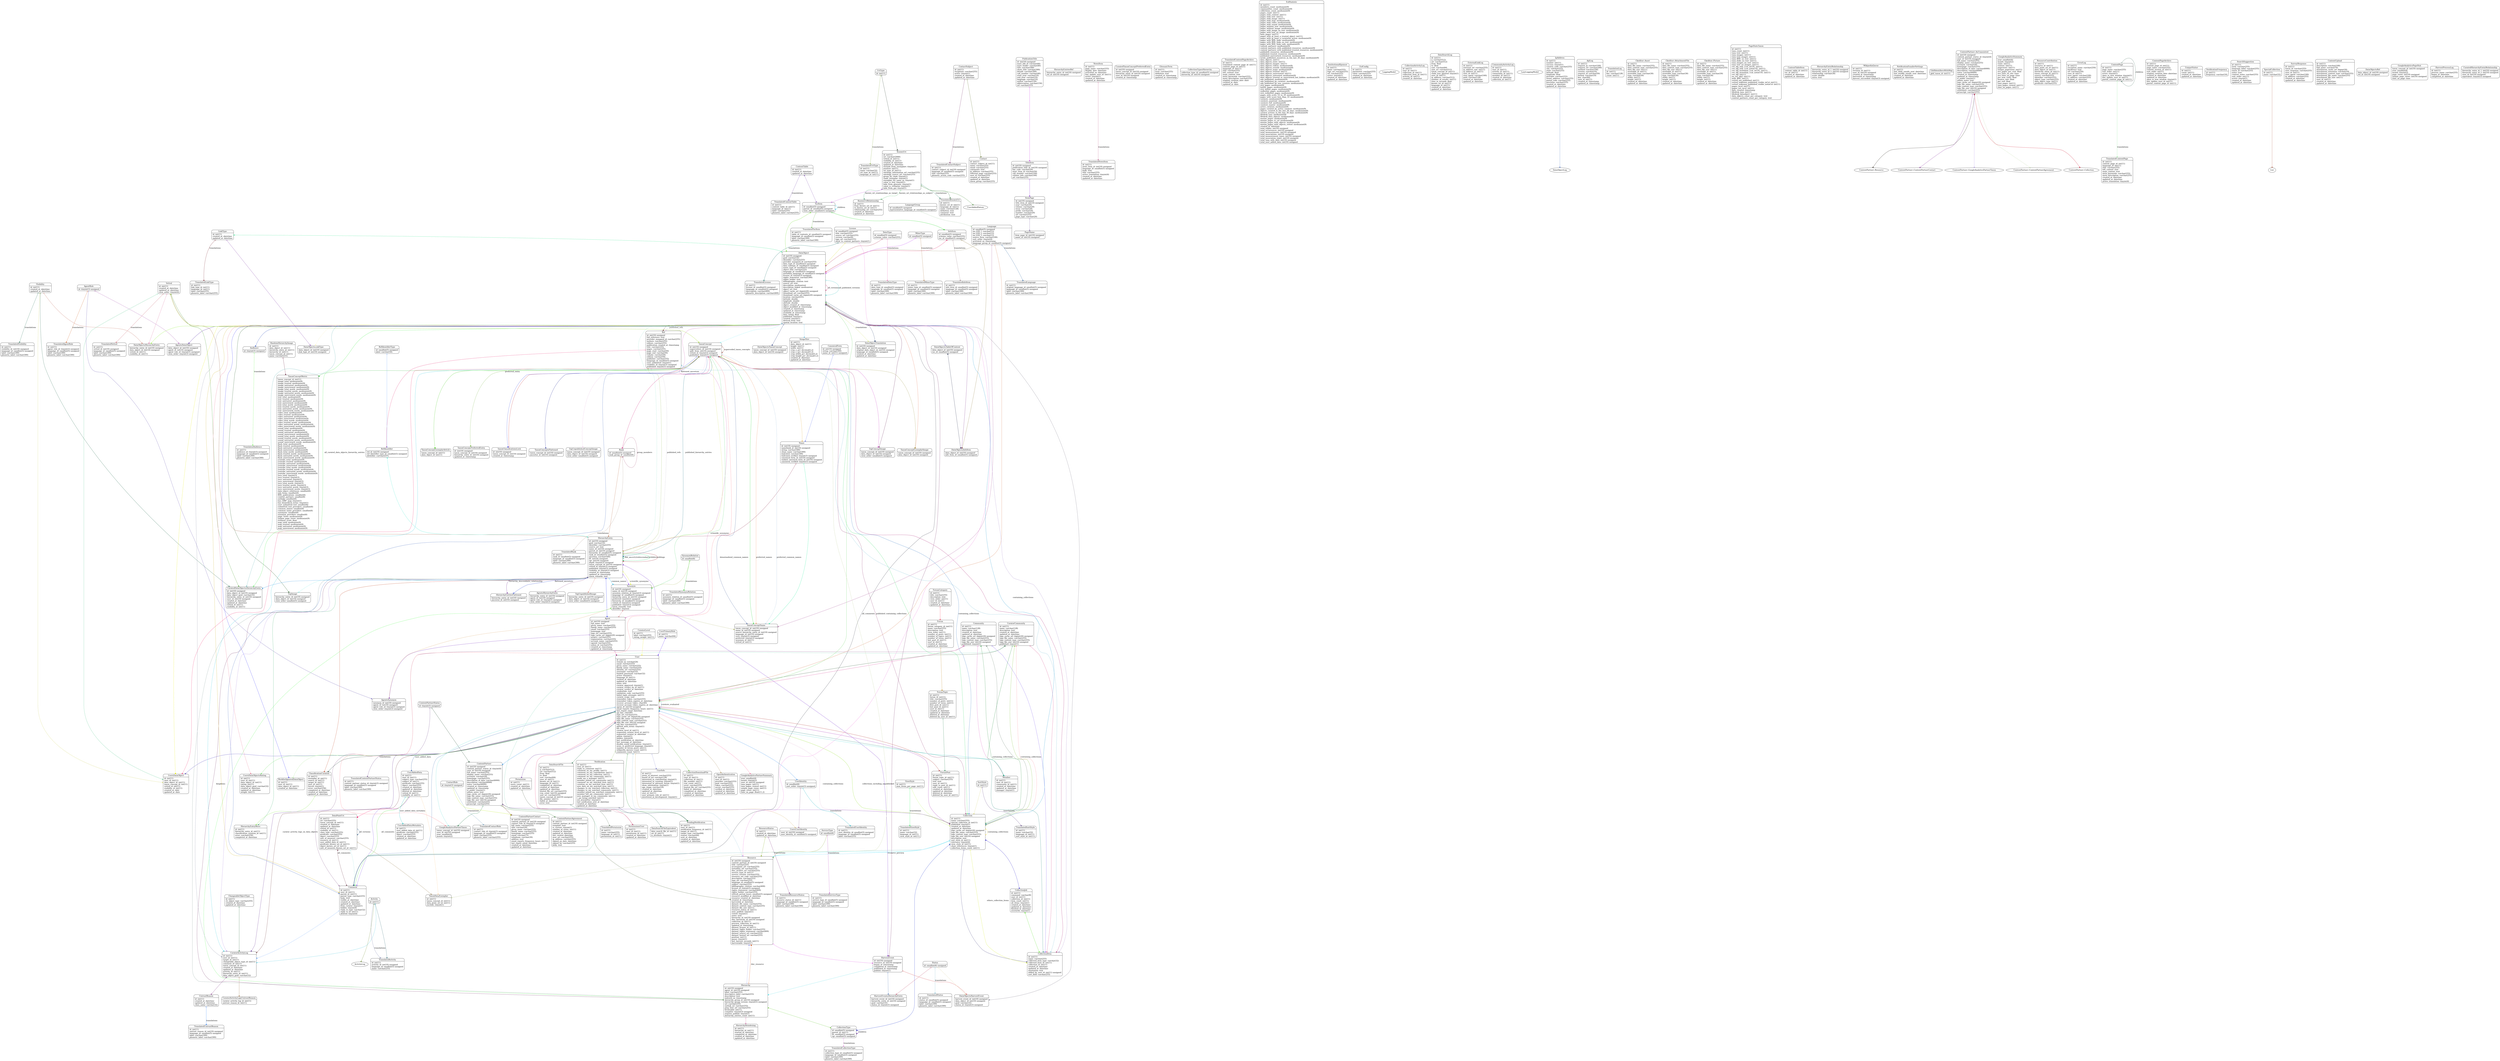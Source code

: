 digraph models_diagram {
	graph[overlap=false, splines=true, bgcolor="none"]
	"TranslatedKnownUri" [shape=Mrecord, label="{TranslatedKnownUri|id :int(11)\lknown_uri_id :int(11)\llanguage_id :int(11)\lname :varchar(128)\ldefinition :text\lcomment :text\lattribution :text\l}"]
	"CollectionType" [shape=Mrecord, label="{CollectionType|id :smallint(5) unsigned\lparent_id :int(11)\llft :smallint(5) unsigned\lrgt :smallint(5) unsigned\l}"]
	"LanguageGroup" [shape=Mrecord, label="{LanguageGroup|id :smallint(5) unsigned\lrepresentative_language_id :smallint(5) unsigned\l}"]
	"TaxonDataExemplar" [shape=Mrecord, label="{TaxonDataExemplar|id :int(11)\ltaxon_concept_id :int(11)\ldata_point_uri_id :int(11)\lexclude :tinyint(1)\l}"]
	"ChangeableObjectType" [shape=Mrecord, label="{ChangeableObjectType|id :int(11)\lch_object_type :varchar(255)\lcreated_at :datetime\lupdated_at :datetime\l}"]
	"TranslatedLanguage" [shape=Mrecord, label="{TranslatedLanguage|id :int(11)\loriginal_language_id :smallint(5) unsigned\llanguage_id :smallint(5) unsigned\llabel :varchar(300)\lphonetic_label :varchar(300)\l}"]
	"UserAddedData" [shape=Mrecord, label="{UserAddedData|id :int(11)\luser_id :int(11)\lsubject_type :varchar(255)\lsubject_id :int(11)\lpredicate :varchar(255)\lobject :varchar(255)\lcreated_at :datetime\lupdated_at :datetime\ldeleted_at :datetime\lvetted_id :int(11)\lvisibility_id :int(11)\l}"]
	"TranslatedContentPartnerStatus" [shape=Mrecord, label="{TranslatedContentPartnerStatus|id :int(11)\lcontent_partner_status_id :tinyint(3) unsigned\llanguage_id :smallint(5) unsigned\llabel :varchar(300)\lphonetic_label :varchar(300)\l}"]
	"Synonym" [shape=Mrecord, label="{Synonym|id :int(10) unsigned\lname_id :int(10) unsigned\lsynonym_relation_id :tinyint(3) unsigned\llanguage_id :smallint(5) unsigned\lhierarchy_entry_id :int(10) unsigned\lpreferred :tinyint(3) unsigned\lhierarchy_id :smallint(5) unsigned\lvetted_id :tinyint(3) unsigned\lpublished :tinyint(3) unsigned\ltaxon_remarks :text\lidentifier :tinytext\l}"]
	"ViewStyle" [shape=Mrecord, label="{ViewStyle|id :int(11)\lmax_items_per_page :int(11)\l}"]
	"TranslatedContactSubject" [shape=Mrecord, label="{TranslatedContactSubject|id :int(11)\lcontact_subject_id :int(10) unsigned\llanguage_id :smallint(5) unsigned\ltitle :varchar(255)\lphonetic_action_code :varchar(255)\l}"]
	"GoogleAnalyticsPartnerTaxon" [shape=Mrecord, label="{GoogleAnalyticsPartnerTaxon|taxon_concept_id :int(10) unsigned\luser_id :int(10) unsigned\lyear :smallint(4)\lmonth :tinyint(2)\l}"]
	"License" [shape=Mrecord, label="{License|id :smallint(5) unsigned\ltitle :varchar(255)\lsource_url :varchar(255)\lversion :varchar(6)\llogo_url :varchar(255)\lshow_to_content_partners :tinyint(1)\l}"]
	"TranslatedSynonymRelation" [shape=Mrecord, label="{TranslatedSynonymRelation|id :int(11)\lsynonym_relation_id :smallint(5) unsigned\llanguage_id :smallint(5) unsigned\llabel :varchar(300)\lphonetic_label :varchar(300)\l}"]
	"DataSearchFileEquivalent" [shape=Mrecord, label="{DataSearchFileEquivalent|data_search_file_id :int(11)\luri_id :int(11)\lis_attribute :tinyint(1)\l}"]
	"LinkType" [shape=Mrecord, label="{LinkType|id :int(11)\lcreated_at :datetime\lupdated_at :datetime\l}"]
	"PublicationTitle" [shape=Mrecord, label="{PublicationTitle|id :int(10) unsigned\lmarc_bib_id :varchar(40)\lmarc_leader :varchar(40)\ltitle :varchar(300)\lshort_title :varchar(300)\ldetails :varchar(300)\lcall_number :varchar(40)\lstart_year :varchar(10)\lend_year :varchar(10)\llanguage :varchar(10)\lauthor :varchar(150)\labbreviation :varchar(150)\lurl :varchar(255)\l}"]
	"PageName" [shape=Mrecord, label="{PageName|item_page_id :int(10) unsigned\lname_id :int(10) unsigned\l}"]
	"HierarchyEntriesRef" [shape=Mrecord, label="{HierarchyEntriesRef|hierarchy_entry_id :int(10) unsigned\lref_id :int(10) unsigned\l}"]
	"TranslatedLicense" [shape=Mrecord, label="{TranslatedLicense|id :int(11)\llicense_id :smallint(5) unsigned\llanguage_id :smallint(5) unsigned\ldescription :varchar(400)\lphonetic_description :varchar(400)\l}"]
	"GoogleAnalyticsPartnerSummary" [shape=Mrecord, label="{GoogleAnalyticsPartnerSummary|year :smallint(4)\lmonth :tinyint(2)\luser_id :int(10) unsigned\ltaxa_pages :int(11)\ltaxa_pages_viewed :int(11)\lunique_page_views :int(11)\lpage_views :int(11)\ltime_on_page :float(11,2)\l}"]
	"NewsItem" [shape=Mrecord, label="{NewsItem|id :int(11)\lpage_name :varchar(255)\ldisplay_date :datetime\lactivated_on :datetime\llast_update_user_id :int(11)\lactive :tinyint(1)\lcreated_at :datetime\lupdated_at :datetime\l}"]
	"CuratedTaxonConceptPreferredEntry" [shape=Mrecord, label="{CuratedTaxonConceptPreferredEntry|id :int(10) unsigned\ltaxon_concept_id :int(10) unsigned\lhierarchy_entry_id :int(10) unsigned\luser_id :int(10) unsigned\lcreated_at :timestamp\l}"]
	"AgentsDataObject" [shape=Mrecord, label="{AgentsDataObject|data_object_id :int(10) unsigned\lagent_id :int(10) unsigned\lagent_role_id :tinyint(3) unsigned\lview_order :tinyint(3) unsigned\l}"]
	"ContentPartnerAgreement" [shape=Mrecord, label="{ContentPartnerAgreement|id :int(11)\lcontent_partner_id :int(10) unsigned\ltemplate :text\lis_current :tinyint(1)\lnumber_of_views :int(11)\lcreated_at :datetime\lupdated_at :datetime\llast_viewed :datetime\lmou_url :varchar(255)\lip_address :varchar(255)\lsigned_on_date :datetime\lsigned_by :varchar(255)\lbody :text\l}"]
	"RandomHierarchyImage" [shape=Mrecord, label="{RandomHierarchyImage|id :int(11)\ldata_object_id :int(11)\lhierarchy_entry_id :int(11)\lhierarchy_id :int(11)\ltaxon_concept_id :int(11)\lname :varchar(255)\l}"]
	"PendingNotification" [shape=Mrecord, label="{PendingNotification|id :int(11)\luser_id :int(11)\lnotification_frequency_id :int(11)\ltarget_id :int(11)\ltarget_type :varchar(64)\lreason :varchar(64)\lsent_at :datetime\lcreated_at :datetime\lupdated_at :datetime\l}"]
	"PermissionsUser" [shape=Mrecord, label="{PermissionsUser|id :int(11)\luser_id :int(11)\lpermission_id :int(11)\lcreated_at :datetime\lupdated_at :datetime\l}"]
	"UsersDataObject" [shape=Mrecord, label="{UsersDataObject|id :int(11)\luser_id :int(11)\ldata_object_id :int(11)\ltaxon_concept_id :int(11)\lvetted_id :int(11)\lvisibility_id :int(11)\lcreated_at :date\lupdated_at :date\l}"]
	"Forum" [shape=Mrecord, label="{Forum|id :int(11)\lforum_category_id :int(11)\lname :varchar(255)\ldescription :text\lview_order :int(11)\lnumber_of_posts :int(11)\lnumber_of_topics :int(11)\lnumber_of_views :int(11)\llast_post_id :int(11)\luser_id :int(11)\lcreated_at :datetime\lupdated_at :datetime\l}"]
	"GlossaryTerm" [shape=Mrecord, label="{GlossaryTerm|id :int(11)\lterm :varchar(255)\ldefinition :text\lcreated_at :timestamp\lupdated_at :timestamp\l}"]
	"CollectionTypesHierarchy" [shape=Mrecord, label="{CollectionTypesHierarchy|collection_type_id :smallint(5) unsigned\lhierarchy_id :int(10) unsigned\l}"]
	"ContentTable" [shape=Mrecord, label="{ContentTable|id :int(11)\lcreated_at :datetime\lupdated_at :datetime\l}"]
	"TranslatedUriType" [shape=Mrecord, label="{TranslatedUriType|id :int(11)\lname :varchar(32)\luri_type_id :int(11)\llanguage_id :int(11)\l}"]
	"TaxonConceptsFlattened" [shape=Mrecord, label="{TaxonConceptsFlattened|taxon_concept_id :int(10) unsigned\lancestor_id :int(10) unsigned\l}"]
	"HierarchyReindexing" [shape=Mrecord, label="{HierarchyReindexing|id :int(11)\lhierarchy_id :int(11)\lstarted_at :datetime\lcompleted_at :datetime\lcreated_at :datetime\lupdated_at :datetime\l}"]
	"TranslatedContentPageArchive" [shape=Mrecord, label="{TranslatedContentPageArchive|id :int(11)\ltranslated_content_page_id :int(11)\lcontent_page_id :int(11)\llanguage_id :int(11)\ltitle :varchar(255)\lleft_content :text\lmain_content :text\lmeta_keywords :varchar(255)\lmeta_description :varchar(255)\loriginal_creation_date :date\lcreated_at :date\lupdated_at :date\l}"]
	"TopUnpublishedConceptImage" [shape=Mrecord, label="{TopUnpublishedConceptImage|taxon_concept_id :int(10) unsigned\ldata_object_id :int(10) unsigned\lview_order :smallint(5) unsigned\l}"]
	"Community" [shape=Mrecord, label="{Community|id :int(11)\lname :varchar(128)\ldescription :text\lcreated_at :datetime\lupdated_at :datetime\llogo_cache_url :bigint(20) unsigned\llogo_file_name :varchar(255)\llogo_content_type :varchar(255)\llogo_file_size :int(10) unsigned\lpublished :tinyint(1)\l}"]
	"TopImage" [shape=Mrecord, label="{TopImage|hierarchy_entry_id :int(10) unsigned\ldata_object_id :int(10) unsigned\lview_order :smallint(5) unsigned\l}"]
	"TranslatedMimeType" [shape=Mrecord, label="{TranslatedMimeType|id :int(11)\lmime_type_id :smallint(5) unsigned\llanguage_id :smallint(5) unsigned\llabel :varchar(300)\lphonetic_label :varchar(300)\l}"]
	"EolStatistic" [shape=Mrecord, label="{EolStatistic|id :int(11)\lmembers_count :mediumint(9)\lcommunities_count :mediumint(9)\lcollections_count :mediumint(9)\lpages_count :int(11)\lpages_with_content :int(11)\lpages_with_text :int(11)\lpages_with_image :int(11)\lpages_with_map :mediumint(9)\lpages_with_video :mediumint(9)\lpages_with_sound :mediumint(9)\lpages_without_text :mediumint(9)\lpages_without_image :mediumint(9)\lpages_with_image_no_text :mediumint(9)\lpages_with_text_no_image :mediumint(9)\lbase_pages :int(11)\lpages_with_at_least_a_trusted_object :int(11)\lpages_with_at_least_a_curatorial_action :mediumint(9)\lpages_with_BHL_links :mediumint(9)\lpages_with_BHL_links_no_text :mediumint(9)\lpages_with_BHL_links_only :mediumint(9)\lcontent_partners :mediumint(9)\lcontent_partners_with_published_resources :mediumint(9)\lcontent_partners_with_published_trusted_resources :mediumint(9)\lpublished_resources :mediumint(9)\lpublished_trusted_resources :mediumint(9)\lpublished_unreviewed_resources :mediumint(9)\lnewly_published_resources_in_the_last_30_days :mediumint(9)\ldata_objects :int(11)\ldata_objects_texts :int(11)\ldata_objects_images :int(11)\ldata_objects_videos :mediumint(9)\ldata_objects_sounds :mediumint(9)\ldata_objects_maps :mediumint(9)\ldata_objects_trusted :int(11)\ldata_objects_unreviewed :int(11)\ldata_objects_untrusted :mediumint(9)\ldata_objects_trusted_or_unreviewed_but_hidden :mediumint(9)\ludo_published :mediumint(9)\ludo_published_by_curators :mediumint(9)\ludo_published_by_non_curators :mediumint(9)\lrich_pages :mediumint(9)\lhotlist_pages :mediumint(9)\lrich_hotlist_pages :mediumint(9)\lredhotlist_pages :mediumint(9)\lrich_redhotlist_pages :mediumint(9)\lpages_with_score_10_to_39 :mediumint(9)\lpages_with_score_less_than_10 :mediumint(9)\lcurators :mediumint(9)\lcurators_assistant :mediumint(9)\lcurators_full :mediumint(9)\lcurators_master :mediumint(9)\lactive_curators :mediumint(9)\lpages_curated_by_active_curators :mediumint(9)\lobjects_curated_in_the_last_30_days :mediumint(9)\lcurator_actions_in_the_last_30_days :mediumint(9)\llifedesk_taxa :mediumint(9)\llifedesk_data_objects :mediumint(9)\lmarine_pages :mediumint(9)\lmarine_pages_in_col :mediumint(9)\lmarine_pages_with_objects :mediumint(9)\lmarine_pages_with_objects_vetted :mediumint(9)\lcreated_at :datetime\ltotal_triples :int(10) unsigned\ltotal_occurrences :int(10) unsigned\ltotal_measurements :int(10) unsigned\ltotal_associations :int(10) unsigned\ltotal_measurement_types :int(10) unsigned\ltotal_association_types :int(10) unsigned\ltotal_taxa_with_data :int(10) unsigned\ltotal_user_added_data :int(10) unsigned\l}"]
	"DataPointUri" [shape=Mrecord, label="{DataPointUri|id :int(11)\luri :varchar(255)\ltaxon_concept_id :int(11)\lcreated_at :datetime\lupdated_at :datetime\lvetted_id :int(11)\lvisibility_id :int(11)\lclass_type :varchar(255)\lpredicate :varchar(255)\lobject :varchar(255)\lunit_of_measure :varchar(255)\lresource_id :int(11)\luser_added_data_id :int(11)\lpredicate_known_uri_id :int(11)\lobject_known_uri_id :int(11)\lunit_of_measure_known_uri_id :int(11)\l}"]
	"Visibility" [shape=Mrecord, label="{Visibility|id :int(11)\lcreated_at :datetime\lupdated_at :datetime\l}"]
	"Ref" [shape=Mrecord, label="{Ref|id :int(10) unsigned\lfull_reference :text\lprovider_mangaed_id :varchar(255)\lauthors :varchar(255)\leditors :varchar(255)\lpublication_created_at :timestamp\ltitle :varchar(255)\lpages :varchar(255)\lpage_start :varchar(50)\lpage_end :varchar(50)\lvolume :varchar(50)\ledition :varchar(50)\lpublisher :varchar(255)\llanguage_id :smallint(5) unsigned\luser_submitted :tinyint(1)\lvisibility_id :tinyint(3) unsigned\lpublished :tinyint(3) unsigned\l}"]
	"TranslatedVetted" [shape=Mrecord, label="{TranslatedVetted|id :int(11)\lvetted_id :int(10) unsigned\llanguage_id :smallint(5) unsigned\llabel :varchar(300)\lphonetic_label :varchar(300)\l}"]
	"TranslatedCollectionType" [shape=Mrecord, label="{TranslatedCollectionType|id :int(11)\lcollection_type_id :smallint(5) unsigned\llanguage_id :smallint(5) unsigned\llabel :varchar(300)\lphonetic_label :varchar(300)\l}"]
	"SynonymRelation" [shape=Mrecord, label="{SynonymRelation|id :smallint(6)\l}"]
	"Collection" [shape=Mrecord, label="{Collection|id :int(11)\lname :varchar(255)\lspecial_collection_id :int(11)\lpublished :tinyint(1)\lcreated_at :datetime\lupdated_at :datetime\llogo_cache_url :bigint(20) unsigned\llogo_file_name :varchar(255)\llogo_content_type :varchar(255)\llogo_file_size :int(10) unsigned\ldescription :text\lsort_style_id :int(11)\lrelevance :tinyint(4)\lview_style_id :int(11)\lshow_references :tinyint(1)\lcollection_items_count :int(11)\l}"]
	"InstitutionalSponsor" [shape=Mrecord, label="{InstitutionalSponsor|id :int(11)\lname :varchar(255)\llogo_url :varchar(255)\lurl :varchar(255)\lactive :tinyint(1)\lcreated_at :datetime\lupdated_at :datetime\l}"]
	"EolConfig" [shape=Mrecord, label="{EolConfig|id :int(11)\lparameter :varchar(255)\lvalue :varchar(255)\lcreated_at :datetime\lupdated_at :datetime\l}"]
	"LoggingModel" []
	"CuratorActivityLog" [shape=Mrecord, label="{CuratorActivityLog|id :int(11)\luser_id :int(11)\ltarget_id :int(11)\lchangeable_object_type_id :int(11)\lcomment_id :int(11)\ltaxon_concept_id :int(11)\lcreated_at :datetime\lupdated_at :datetime\lactivity_id :int(11)\lhierarchy_entry_id :int(11)\ldata_object_guid :varchar(32)\l}"]
	"CollectionActivityLog" [shape=Mrecord, label="{CollectionActivityLog|id :int(11)\luser_id :int(11)\lcollection_id :int(11)\lcollection_item_id :int(11)\lactivity_id :int(11)\lcreated_at :datetime\l}"]
	"DataSearchLog" [shape=Mrecord, label="{DataSearchLog|id :int(11)\lq :varchar(512)\luri :varchar(512)\lfrom :float\lto :float\lsort :varchar(64)\lunit_uri :varchar(512)\ltaxon_concept_id :int(11)\lclade_was_ignored :tinyint(1)\luser_id :int(11)\lip_address :varchar(512)\lnumber_of_results :int(11)\ltime_in_seconds :float\lknown_uri_id :int(11)\llanguage_id :int(11)\lcreated_at :datetime\lupdated_at :datetime\l}"]
	"ExternalLinkLog" [shape=Mrecord, label="{ExternalLinkLog|id :int(11)\lexternal_url :varchar(255)\lip_address_raw :int(11)\lip_address_id :int(11)\luser_id :int(11)\luser_agent :varchar(160)\lpath :varchar(128)\lcreated_at :datetime\lupdated_at :datetime\l}"]
	"Activity" [shape=Mrecord, label="{Activity|id :int(11)\l}"]
	"CommunityActivityLog" [shape=Mrecord, label="{CommunityActivityLog|id :int(11)\luser_id :int(11)\lactivity_id :int(11)\lcommunity_id :int(11)\lmember_id :int(11)\lcreated_at :datetime\lcollection_id :int(11)\l}"]
	"LazyLoggingModel" []
	"IpAddress" [shape=Mrecord, label="{IpAddress|id :int(11)\lnumber :int(11)\lsuccess :tinyint(1)\lcountry_code :varchar(255)\lcity :varchar(255)\lstate :varchar(255)\llatitude :float\llongitude :float\lprovider :varchar(255)\lstreet_address :varchar(255)\lpostal_code :varchar(255)\lprecision :varchar(255)\lcreated_at :datetime\lupdated_at :datetime\l}"]
	"ApiLog" [shape=Mrecord, label="{ApiLog|id :int(11)\lrequest_ip :varchar(100)\lrequest_uri :varchar(200)\lmethod :varchar(100)\lversion :varchar(10)\lrequest_id :varchar(50)\lformat :varchar(10)\lkey :char(40)\luser_id :int(11)\lcreated_at :timestamp\lupdated_at :timestamp\l}"]
	"TranslationLog" [shape=Mrecord, label="{TranslationLog|id :int(11)\lkey :varchar(128)\lcount :int(11)\l}"]
	"Ckeditor::Asset" [shape=Mrecord, label="{Ckeditor::Asset|id :int(11)\ldata_file_name :varchar(255)\ldata_content_type :varchar(255)\ldata_file_size :int(11)\lassetable_id :int(11)\lassetable_type :varchar(30)\ltype :varchar(30)\lwidth :int(11)\lheight :int(11)\lcreated_at :datetime\lupdated_at :datetime\l}"]
	"Ckeditor::AttachmentFile" [shape=Mrecord, label="{Ckeditor::AttachmentFile|id :int(11)\ldata_file_name :varchar(255)\ldata_content_type :varchar(255)\ldata_file_size :int(11)\lassetable_id :int(11)\lassetable_type :varchar(30)\ltype :varchar(30)\lwidth :int(11)\lheight :int(11)\lcreated_at :datetime\lupdated_at :datetime\l}"]
	"Ckeditor::Picture" [shape=Mrecord, label="{Ckeditor::Picture|id :int(11)\ldata_file_name :varchar(255)\ldata_content_type :varchar(255)\ldata_file_size :int(11)\lassetable_id :int(11)\lassetable_type :varchar(30)\ltype :varchar(30)\lwidth :int(11)\lheight :int(11)\lcreated_at :datetime\lupdated_at :datetime\l}"]
	"UserPrimaryRole" [shape=Mrecord, label="{UserPrimaryRole|id :int(11)\lname :varchar(64)\l}"]
	"PageStatsTaxon" [shape=Mrecord, label="{PageStatsTaxon|id :int(11)\ltaxa_count :int(11)\ltaxa_text :int(11)\ltaxa_images :int(11)\ltaxa_text_images :int(11)\ltaxa_BHL_no_text :int(11)\ltaxa_links_no_text :int(11)\ltaxa_images_no_text :int(11)\ltaxa_text_no_images :int(11)\lvet_obj_only_1cat_inCOL :int(11)\lvet_obj_only_1cat_notinCOL :int(11)\lvet_obj_morethan_1cat_inCOL :int(11)\lvet_obj_morethan_1cat_notinCOL :int(11)\lvet_obj :int(11)\lno_vet_obj2 :int(11)\lwith_BHL :int(11)\lvetted_not_published :int(11)\lvetted_unknown_published_visible_inCol :int(11)\lvetted_unknown_published_visible_notinCol :int(11)\lpages_incol :int(11)\lpages_not_incol :int(11)\ldate_created :timestamp\llifedesk_taxa :int(11)\llifedesk_dataobject :int(11)\ldata_objects_count_per_category :text\lcontent_partners_count_per_category :text\l}"]
	"CollectionItem" [shape=Mrecord, label="{CollectionItem|id :int(11)\lname :varchar(255)\lcollected_item_type :varchar(32)\lcollected_item_id :int(11)\lcollection_id :int(11)\lcreated_at :datetime\lupdated_at :datetime\lannotation :text\ladded_by_user_id :int(11) unsigned\lsort_field :varchar(255)\l}"]
	"TaxonClassificationsLock" [shape=Mrecord, label="{TaxonClassificationsLock|id :int(10) unsigned\ltaxon_concept_id :int(10) unsigned\lcreated_at :timestamp\l}"]
	"ContentTableItem" [shape=Mrecord, label="{ContentTableItem|content_table_id :int(11)\ltoc_id :int(11)\lcreated_at :datetime\lupdated_at :datetime\l}"]
	"CanonicalForm" [shape=Mrecord, label="{CanonicalForm|id :int(10) unsigned\lstring :varchar(300)\lname_id :int(11) unsigned\l}"]
	"AgentsSynonym" [shape=Mrecord, label="{AgentsSynonym|synonym_id :int(10) unsigned\lagent_id :int(10) unsigned\lagent_role_id :tinyint(3) unsigned\lview_order :tinyint(3) unsigned\l}"]
	"Name" [shape=Mrecord, label="{Name|id :int(10) unsigned\lnamebank_id :int(10) unsigned\lstring :varchar(300)\lclean_name :varchar(300)\litalicized :varchar(300)\litalicized_verified :tinyint(3) unsigned\lcanonical_form_id :int(10) unsigned\lranked_canonical_form_id :int(10) unsigned\lcanonical_verified :tinyint(3) unsigned\l}"]
	"HierarchyEntryRelationship" [shape=Mrecord, label="{HierarchyEntryRelationship|hierarchy_entry_id_1 :int(10) unsigned\lhierarchy_entry_id_2 :int(10) unsigned\lrelationship :varchar(30)\lscore :double\lextra :text\l}"]
	"Vetted" [shape=Mrecord, label="{Vetted|id :int(11)\lcreated_at :datetime\lupdated_at :datetime\lview_order :tinyint(4)\l}"]
	"WikipediaQueue" [shape=Mrecord, label="{WikipediaQueue|id :int(11)\lrevision_id :int(11)\luser_id :int(10) unsigned\lcreated_at :timestamp\lharvested_at :timestamp\lharvest_succeeded :tinyint(3) unsigned\l}"]
	"TaxonConceptExemplarImage" [shape=Mrecord, label="{TaxonConceptExemplarImage|taxon_concept_id :int(10) unsigned\ldata_object_id :int(10) unsigned\l}"]
	"NotificationEmailerSettings" [shape=Mrecord, label="{NotificationEmailerSettings|id :int(11)\llast_daily_emails_sent :datetime\llast_weekly_emails_sent :datetime\lcreated_at :datetime\lupdated_at :datetime\l}"]
	"Comment" [shape=Mrecord, label="{Comment|id :int(11)\luser_id :int(11)\lparent_id :int(11)\lparent_type :varchar(255)\lbody :text\lvisible_at :datetime\lcreated_at :datetime\lupdated_at :datetime\lfrom_curator :tinyint(1)\lhidden :tinyint(4)\lreply_to_type :varchar(32)\lreply_to_id :int(11)\ldeleted :tinyint(4)\l}"]
	"Language" [shape=Mrecord, label="{Language|id :smallint(5) unsigned\liso_639_1 :varchar(12)\liso_639_2 :varchar(12)\liso_639_3 :varchar(12)\lsource_form :varchar(100)\lsort_order :tinyint(4)\lactivated_on :timestamp\llanguage_group_id :smallint(5) unsigned\l}"]
	"ClassificationCuration" [shape=Mrecord, label="{ClassificationCuration|id :int(11)\lexemplar_id :int(11)\lsource_id :int(11)\ltarget_id :int(11)\luser_id :int(11)\lforced :tinyint(1)\lerror :varchar(256)\lcompleted_at :datetime\lcreated_at :datetime\lupdated_at :datetime\l}"]
	"TranslatedTocItem" [shape=Mrecord, label="{TranslatedTocItem|id :int(11)\ltable_of_contents_id :smallint(5) unsigned\llanguage_id :smallint(5) unsigned\llabel :varchar(300)\lphonetic_label :varchar(300)\l}"]
	"TranslatedUserIdentity" [shape=Mrecord, label="{TranslatedUserIdentity|id :int(11)\luser_identity_id :smallint(5) unsigned\llanguage_id :smallint(5) unsigned\llabel :varchar(255)\l}"]
	"TaxonConceptMetric" [shape=Mrecord, label="{TaxonConceptMetric|taxon_concept_id :int(11)\limage_total :mediumint(9)\limage_trusted :mediumint(9)\limage_untrusted :mediumint(9)\limage_unreviewed :mediumint(9)\limage_total_words :mediumint(9)\limage_trusted_words :mediumint(9)\limage_untrusted_words :mediumint(9)\limage_unreviewed_words :mediumint(9)\ltext_total :mediumint(9)\ltext_trusted :mediumint(9)\ltext_untrusted :mediumint(9)\ltext_unreviewed :mediumint(9)\ltext_total_words :mediumint(9)\ltext_trusted_words :mediumint(9)\ltext_untrusted_words :mediumint(9)\ltext_unreviewed_words :mediumint(9)\lvideo_total :mediumint(9)\lvideo_trusted :mediumint(9)\lvideo_untrusted :mediumint(9)\lvideo_unreviewed :mediumint(9)\lvideo_total_words :mediumint(9)\lvideo_trusted_words :mediumint(9)\lvideo_untrusted_words :mediumint(9)\lvideo_unreviewed_words :mediumint(9)\lsound_total :mediumint(9)\lsound_trusted :mediumint(9)\lsound_untrusted :mediumint(9)\lsound_unreviewed :mediumint(9)\lsound_total_words :mediumint(9)\lsound_trusted_words :mediumint(9)\lsound_untrusted_words :mediumint(9)\lsound_unreviewed_words :mediumint(9)\lflash_total :mediumint(9)\lflash_trusted :mediumint(9)\lflash_untrusted :mediumint(9)\lflash_unreviewed :mediumint(9)\lflash_total_words :mediumint(9)\lflash_trusted_words :mediumint(9)\lflash_untrusted_words :mediumint(9)\lflash_unreviewed_words :mediumint(9)\lyoutube_total :mediumint(9)\lyoutube_trusted :mediumint(9)\lyoutube_untrusted :mediumint(9)\lyoutube_unreviewed :mediumint(9)\lyoutube_total_words :mediumint(9)\lyoutube_trusted_words :mediumint(9)\lyoutube_untrusted_words :mediumint(9)\lyoutube_unreviewed_words :mediumint(9)\liucn_total :tinyint(3)\liucn_trusted :tinyint(3)\liucn_untrusted :tinyint(3)\liucn_unreviewed :tinyint(3)\liucn_total_words :tinyint(3)\liucn_trusted_words :tinyint(3)\liucn_untrusted_words :tinyint(3)\liucn_unreviewed_words :tinyint(3)\ldata_object_references :smallint(6)\linfo_items :smallint(6)\lBHL_publications :smallint(6)\lcontent_partners :smallint(6)\loutlinks :smallint(6)\lhas_GBIF_map :tinyint(1)\lhas_biomedical_terms :tinyint(1)\luser_submitted_text :smallint(6)\lsubmitted_text_providers :smallint(6)\lcommon_names :smallint(6)\lcommon_name_providers :smallint(6)\lsynonyms :smallint(6)\lsynonym_providers :smallint(6)\lpage_views :mediumint(9)\lunique_page_views :mediumint(9)\lrichness_score :float\lmap_total :mediumint(9)\lmap_trusted :mediumint(9)\lmap_untrusted :mediumint(9)\lmap_unreviewed :mediumint(9)\l}"]
	"CuratorCommunity" [shape=Mrecord, label="{CuratorCommunity|id :int(11)\lname :varchar(128)\ldescription :text\lcreated_at :datetime\lupdated_at :datetime\llogo_cache_url :bigint(20) unsigned\llogo_file_name :varchar(255)\llogo_content_type :varchar(255)\llogo_file_size :int(10) unsigned\lpublished :tinyint(1)\l}"]
	"TranslatedActivity" [shape=Mrecord, label="{TranslatedActivity|id :int(11)\lactivity_id :int(10) unsigned\llanguage_id :smallint(5) unsigned\lname :varchar(255)\l}"]
	"Notification" [shape=Mrecord, label="{Notification|id :int(11)\luser_id :int(11)\lreply_to_comment :int(11)\lcomment_on_my_profile :int(11)\lcomment_on_my_contribution :int(11)\lcomment_on_my_collection :int(11)\lcomment_on_my_community :int(11)\lmade_me_a_manager :int(11)\lmember_joined_my_community :int(11)\lcomment_on_my_watched_item :int(11)\lcuration_on_my_watched_item :int(11)\lnew_data_on_my_watched_item :int(11)\lchanges_to_my_watched_collection :int(11)\lchanges_to_my_watched_community :int(11)\lmember_joined_my_watched_community :int(11)\lmember_left_my_community :int(11)\lnew_manager_in_my_community :int(11)\li_am_being_watched :int(11)\leol_newsletter :tinyint(1)\llast_notification_sent_at :datetime\lcreated_at :datetime\lupdated_at :datetime\l}"]
	"DataObjectsHierarchyEntry" [shape=Mrecord, label="{DataObjectsHierarchyEntry|hierarchy_entry_id :int(10) unsigned\ldata_object_id :int(10) unsigned\lvetted_id :int(11)\lvisibility_id :int(11)\l}"]
	"ForumTopic" [shape=Mrecord, label="{ForumTopic|id :int(11)\lforum_id :int(11)\ltitle :varchar(255)\lnumber_of_posts :int(11)\lnumber_of_views :int(11)\lfirst_post_id :int(11)\llast_post_id :int(11)\luser_id :int(11)\lcreated_at :datetime\lupdated_at :datetime\ldeleted_at :datetime\ldeleted_by_user_id :int(11)\l}"]
	"ForumPost" [shape=Mrecord, label="{ForumPost|id :int(11)\lforum_topic_id :int(11)\lsubject :varchar(255)\ltext :text\luser_id :int(11)\lreply_to_post_id :int(11)\ledit_count :int(11)\lcreated_at :datetime\lupdated_at :datetime\ldeleted_at :datetime\ldeleted_by_user_id :int(11)\l}"]
	"GbifIdentifiersWithMap" [shape=Mrecord, label="{GbifIdentifiersWithMap|gbif_taxon_id :int(11)\l}"]
	"TranslatedInfoItem" [shape=Mrecord, label="{TranslatedInfoItem|id :int(11)\linfo_item_id :smallint(5) unsigned\llanguage_id :smallint(5) unsigned\llabel :varchar(300)\lphonetic_label :varchar(300)\l}"]
	"InfoItem" [shape=Mrecord, label="{InfoItem|id :smallint(5) unsigned\lschema_value :varchar(255)\ltoc_id :smallint(5) unsigned\l}"]
	"User" [shape=Mrecord, label="{User|id :int(11)\lremote_ip :varchar(24)\lemail :varchar(255)\lgiven_name :varchar(255)\lfamily_name :varchar(255)\lidentity_url :varchar(255)\lusername :varchar(32)\lhashed_password :varchar(32)\lactive :tinyint(1)\llanguage_id :int(11)\lcreated_at :datetime\lupdated_at :datetime\lnotes :text\lcurator_approved :tinyint(1)\lcurator_verdict_by_id :int(11)\lcurator_verdict_at :datetime\lcredentials :text\lvalidation_code :varchar(255)\lfailed_login_attempts :int(11)\lcurator_scope :text\lremember_token :varchar(255)\lremember_token_expires_at :datetime\lrecover_account_token :char(40)\lrecover_account_token_expires_at :datetime\lagent_id :int(10) unsigned\lemail_reports_frequency_hours :int(11)\llast_report_email :datetime\lapi_key :char(40)\llogo_url :varchar(255)\llogo_cache_url :bigint(20) unsigned\llogo_file_name :varchar(255)\llogo_content_type :varchar(255)\llogo_file_size :int(10) unsigned\ltag_line :varchar(255)\lagreed_with_terms :tinyint(1)\lbio :text\lcurator_level_id :int(11)\lrequested_curator_level_id :int(11)\lrequested_curator_at :datetime\ladmin :tinyint(1)\lhidden :tinyint(4)\llast_notification_at :datetime\llast_message_at :datetime\ldisable_email_notifications :tinyint(1)\lnews_in_preferred_language :tinyint(1)\lnumber_of_forum_posts :int(11)\lwikipedia_queues_count :int(11)\lcomments_count :int(11)\l}"]
	"ContentPartner::AsUnassisted" [shape=Mrecord, label="{ContentPartner::AsUnassisted|id :int(10) unsigned\lcontent_partner_status_id :tinyint(4)\luser_id :int(10) unsigned\lfull_name :varchar(255)\ldisplay_name :varchar(255)\lacronym :varchar(20)\lhomepage :varchar(255)\ldescription_of_data :varchar(6000)\ldescription :varchar(6000)\lnotes :varchar(6000)\lcreated_at :timestamp\lupdated_at :timestamp\lis_public :tinyint(1)\ladmin_notes :text\llogo_cache_url :bigint(20) unsigned\llogo_file_name :varchar(255)\llogo_content_type :varchar(255)\llogo_file_size :int(10) unsigned\lstylesheet :varchar(255)\ljavascript :varchar(255)\l}"]
	"WorklistIgnoredDataObject" [shape=Mrecord, label="{WorklistIgnoredDataObject|id :int(11)\luser_id :int(11)\ldata_object_id :int(11)\lcreated_at :datetime\l}"]
	"TranslatedViewStyle" [shape=Mrecord, label="{TranslatedViewStyle|id :int(11)\lname :varchar(32)\llanguage_id :int(11)\lview_style_id :int(11)\l}"]
	"GoogleAnalyticsSummary" [shape=Mrecord, label="{GoogleAnalyticsSummary|year :smallint(4)\lmonth :tinyint(2)\lvisits :int(11)\lvisitors :int(11)\lpageviews :int(11)\lunique_pageviews :int(11)\lave_pages_per_visit :float\lave_time_on_site :time\lave_time_on_page :time\lper_new_visits :float\lbounce_rate :float\lper_exit :float\ltaxa_pages :int(11)\ltaxa_pages_viewed :int(11)\ltime_on_pages :int(11)\l}"]
	"ResourceContribution" [shape=Mrecord, label="{ResourceContribution|id :int(11)\lresource_id :int(11)\ldata_point_uri_id :int(11)\ldata_object_id :int(11)\lhierarchy_entry_id :int(11)\ltaxon_concept_id :int(11)\lsource :varchar(255)\lidentifier :varchar(255)\lobject_type :varchar(255)\ldata_object_type :int(11)\lpredicate :varchar(255)\l}"]
	"HierarchyEntriesFlattened" [shape=Mrecord, label="{HierarchyEntriesFlattened|hierarchy_entry_id :int(10) unsigned\lancestor_id :int(10) unsigned\l}"]
	"DataObjectsTableOfContent" [shape=Mrecord, label="{DataObjectsTableOfContent|data_object_id :int(10) unsigned\ltoc_id :smallint(5) unsigned\l}"]
	"TranslatedPermission" [shape=Mrecord, label="{TranslatedPermission|id :int(11)\lname :varchar(255)\llanguage_id :int(11)\lpermission_id :int(11)\l}"]
	"KnownUriRelationship" [shape=Mrecord, label="{KnownUriRelationship|id :int(11)\lfrom_known_uri_id :int(11)\lto_known_uri_id :int(11)\lrelationship_uri :varchar(255)\lcreated_at :datetime\lupdated_at :datetime\l}"]
	"ErrorLog" [shape=Mrecord, label="{ErrorLog|id :int(11)\lexception_name :varchar(250)\lbacktrace :text\lurl :varchar(250)\luser_id :int(11)\luser_agent :varchar(100)\lip_address :varchar(255)\lcreated_at :datetime\lupdated_at :datetime\l}"]
	"TranslatedSortStyle" [shape=Mrecord, label="{TranslatedSortStyle|id :int(11)\lname :varchar(32)\llanguage_id :int(11)\lsort_style_id :int(11)\l}"]
	"TranslatedContentPage" [shape=Mrecord, label="{TranslatedContentPage|id :int(11)\lcontent_page_id :int(11)\llanguage_id :int(11)\ltitle :varchar(255)\lleft_content :text\lmain_content :text\lmeta_keywords :varchar(255)\lmeta_description :varchar(255)\lcreated_at :datetime\lupdated_at :datetime\lactive_translation :tinyint(4)\l}"]
	"ContentPageArchive" [shape=Mrecord, label="{ContentPageArchive|id :int(11)\lcontent_page_id :int(11)\lpage_name :varchar(255)\lcontent_section_id :int(11)\lsort_order :int(11)\loriginal_creation_date :datetime\lcreated_at :datetime\lupdated_at :datetime\lopen_in_new_window :tinyint(1)\llast_update_user_id :int(11)\lparent_content_page_id :int(11)\l}"]
	"UniqueVisitor" [shape=Mrecord, label="{UniqueVisitor|id :int(11)\lcount :int(11)\lcreated_at :datetime\lupdated_at :datetime\l}"]
	"DataObjectTranslation" [shape=Mrecord, label="{DataObjectTranslation|id :int(10) unsigned\ldata_object_id :int(10) unsigned\loriginal_data_object_id :int(10) unsigned\llanguage_id :smallint(5) unsigned\lcreated_at :datetime\lupdated_at :datetime\l}"]
	"TopConceptImage" [shape=Mrecord, label="{TopConceptImage|taxon_concept_id :int(10) unsigned\ldata_object_id :int(10) unsigned\lview_order :smallint(5) unsigned\l}"]
	"ContentPartnerStatus" [shape=Mrecord, label="{ContentPartnerStatus|id :tinyint(3) unsigned\l}"]
	"NotificationFrequency" [shape=Mrecord, label="{NotificationFrequency|id :int(11)\lfrequency :varchar(16)\l}"]
	"SearchSuggestion" [shape=Mrecord, label="{SearchSuggestion|id :int(11)\lterm :varchar(255)\llanguage_label :varchar(255)\ltaxon_id :varchar(255)\lnotes :text\lcontent_notes :varchar(255)\lsort_order :int(11)\lactive :tinyint(1)\lcreated_at :datetime\lupdated_at :datetime\l}"]
	"DataObjectsLinkType" [shape=Mrecord, label="{DataObjectsLinkType|data_object_id :int(10) unsigned\llink_type_id :int(10) unsigned\l}"]
	"ContentPartnerContact" [shape=Mrecord, label="{ContentPartnerContact|id :int(10) unsigned\lcontent_partner_id :int(10) unsigned\lcontact_role_id :tinyint(3) unsigned\lfull_name :varchar(255)\ltitle :varchar(20)\lgiven_name :varchar(255)\lfamily_name :varchar(255)\lhomepage :varchar(255)\lemail :varchar(75)\ltelephone :varchar(30)\laddress :text\lemail_reports_frequency_hours :int(11)\llast_report_email :datetime\lcreated_at :datetime\lupdated_at :datetime\l}"]
	"HarvestEvent" [shape=Mrecord, label="{HarvestEvent|id :int(10) unsigned\lresource_id :int(10) unsigned\lbegan_at :timestamp\lcompleted_at :timestamp\lpublished_at :timestamp\lpublish :tinyint(1)\l}"]
	"HierarchyEntryMove" [shape=Mrecord, label="{HierarchyEntryMove|id :int(11)\lhierarchy_entry_id :int(11)\lclassification_curation_id :int(11)\lerror :varchar(256)\lcompleted_at :datetime\l}"]
	"UserAddedDataMetadata" [shape=Mrecord, label="{UserAddedDataMetadata|id :int(11)\luser_added_data_id :int(11)\lpredicate :varchar(255)\lobject :varchar(255)\lcreated_at :datetime\lupdated_at :datetime\l}"]
	"HarvestEventsHierarchyEntry" [shape=Mrecord, label="{HarvestEventsHierarchyEntry|harvest_event_id :int(10) unsigned\lhierarchy_entry_id :int(10) unsigned\lguid :varchar(32)\lstatus_id :tinyint(3) unsigned\l}"]
	"Permission" [shape=Mrecord, label="{Permission|id :int(11)\lusers_count :int(11)\lcreated_at :datetime\lupdated_at :datetime\l}"]
	"TranslatedServiceType" [shape=Mrecord, label="{TranslatedServiceType|id :int(11)\lservice_type_id :smallint(5) unsigned\llanguage_id :smallint(5) unsigned\llabel :varchar(300)\lphonetic_label :varchar(300)\l}"]
	"Hierarchy" [shape=Mrecord, label="{Hierarchy|id :int(10) unsigned\lagent_id :int(10) unsigned\llabel :varchar(255)\ldescriptive_label :varchar(255)\ldescription :text\lindexed_on :timestamp\lhierarchy_group_id :int(10) unsigned\lhierarchy_group_version :tinyint(3) unsigned\lurl :varchar(255)\loutlink_uri :varchar(255)\lping_host_url :varchar(255)\lbrowsable :int(11)\lcomplete :tinyint(3) unsigned\lrequest_publish :tinyint(1)\lhierarchy_entries_count :int(11)\l}"]
	"TaxonConceptExemplarArticle" [shape=Mrecord, label="{TaxonConceptExemplarArticle|taxon_concept_id :int(11)\ldata_object_id :int(11)\l}"]
	"RefIdentifierType" [shape=Mrecord, label="{RefIdentifierType|id :smallint(5) unsigned\llabel :varchar(50)\l}"]
	"Agent" [shape=Mrecord, label="{Agent|id :int(10) unsigned\lfull_name :text\lgiven_name :varchar(255)\lfamily_name :varchar(255)\lemail :varchar(255)\lhomepage :text\llogo_url :varchar(255)\llogo_cache_url :bigint(20) unsigned\lproject :varchar(255)\lorganization :varchar(255)\laccount_name :varchar(255)\lopenid :varchar(255)\lyahoo_id :varchar(255)\lcreated_at :timestamp\lupdated_at :timestamp\l}"]
	"TranslatedUntrustReason" [shape=Mrecord, label="{TranslatedUntrustReason|id :int(11)\luntrust_reason_id :int(10) unsigned\llanguage_id :smallint(5) unsigned\llabel :varchar(300)\lphonetic_label :varchar(300)\l}"]
	"DataObjectsHarvestEvent" [shape=Mrecord, label="{DataObjectsHarvestEvent|harvest_event_id :int(10) unsigned\ldata_object_id :int(10) unsigned\lguid :varchar(32)\lstatus_id :tinyint(3) unsigned\l}"]
	"Member" [shape=Mrecord, label="{Member|id :int(11)\luser_id :int(11)\lcommunity_id :int(11)\lcreated_at :datetime\lupdated_at :datetime\lmanager :tinyint(1)\l}"]
	"DataObjectsTaxonConcept" [shape=Mrecord, label="{DataObjectsTaxonConcept|taxon_concept_id :int(10) unsigned\ldata_object_id :int(10) unsigned\l}"]
	"Resource" [shape=Mrecord, label="{Resource|id :int(10) unsigned\lcontent_partner_id :int(10) unsigned\ltitle :varchar(255)\laccesspoint_url :varchar(255)\lmetadata_url :varchar(255)\ldwc_archive_url :varchar(255)\lservice_type_id :int(11)\lservice_version :varchar(255)\lresource_set_code :varchar(255)\ldescription :varchar(255)\llogo_url :varchar(255)\llanguage_id :smallint(5) unsigned\lsubject :varchar(255)\lbibliographic_citation :varchar(400)\llicense_id :tinyint(3) unsigned\lrights_statement :varchar(400)\lrights_holder :varchar(255)\lrefresh_period_hours :smallint(5) unsigned\lresource_modified_at :datetime\lresource_created_at :datetime\lcreated_at :timestamp\lharvested_at :datetime\ldataset_file_name :varchar(255)\ldataset_content_type :varchar(255)\ldataset_file_size :int(11)\lresource_status_id :int(11)\lauto_publish :tinyint(1)\lvetted :tinyint(1)\lnotes :text\lhierarchy_id :int(10) unsigned\ldwc_hierarchy_id :int(10) unsigned\lcollection_id :int(11)\lpreview_collection_id :int(11)\lupdated_at :timestamp\ldataset_license_id :int(11)\ldataset_rights_holder :varchar(255)\ldataset_rights_statement :varchar(400)\ldataset_source_url :varchar(255)\ldataset_hosted_url :varchar(255)\lposition :int(11)\lpause :tinyint(1)\llast_harvest_seconds :int(11)\lharvestable :tinyint(1)\l}"]
	"AgentsHierarchyEntry" [shape=Mrecord, label="{AgentsHierarchyEntry|hierarchy_entry_id :int(10) unsigned\lagent_id :int(10) unsigned\lagent_role_id :tinyint(3) unsigned\lview_order :tinyint(3) unsigned\l}"]
	"DataObject" [shape=Mrecord, label="{DataObject|id :int(10) unsigned\lguid :varchar(32)\lidentifier :varchar(255)\lprovider_mangaed_id :varchar(255)\ldata_type_id :smallint(5) unsigned\ldata_subtype_id :smallint(5) unsigned\lmime_type_id :smallint(5) unsigned\lobject_title :varchar(255)\llanguage_id :smallint(5) unsigned\lmetadata_language_id :smallint(5) unsigned\llicense_id :tinyint(3) unsigned\lrights_statement :varchar(300)\lrights_holder :text\lbibliographic_citation :text\lsource_url :text\ldescription :mediumtext\ldescription_linked :mediumtext\lobject_url :text\lobject_cache_url :bigint(20) unsigned\lthumbnail_url :varchar(255)\lthumbnail_cache_url :bigint(20) unsigned\llocation :varchar(255)\llatitude :double\llongitude :double\laltitude :double\lobject_created_at :timestamp\lobject_modified_at :timestamp\lcreated_at :timestamp\lupdated_at :timestamp\lavailable_at :timestamp\ldata_rating :float\lpublished :tinyint(1)\lcurated :tinyint(1)\lderived_from :text\lspatial_location :text\l}"]
	"UserInfo" [shape=Mrecord, label="{UserInfo|id :int(11)\lareas_of_interest :varchar(255)\lheard_of_eol :varchar(128)\linterested_in_contributing :tinyint(1)\linterested_in_curating :tinyint(1)\linterested_in_advisory_forum :tinyint(1)\lshow_information :tinyint(1)\lage_range :varchar(16)\lcreated_at :datetime\lupdated_at :datetime\luser_id :int(11)\luser_primary_role_id :int(11)\linterested_in_development :tinyint(1)\l}"]
	"UsersUserIdentity" [shape=Mrecord, label="{UsersUserIdentity|user_id :int(10) unsigned\luser_identity_id :smallint(5) unsigned\l}"]
	"TranslatedDataType" [shape=Mrecord, label="{TranslatedDataType|id :int(11)\ldata_type_id :smallint(5) unsigned\llanguage_id :smallint(5) unsigned\llabel :varchar(300)\lphonetic_label :varchar(300)\l}"]
	"TaxonConceptPreferredEntry" [shape=Mrecord, label="{TaxonConceptPreferredEntry|id :int(10) unsigned\ltaxon_concept_id :int(10) unsigned\lhierarchy_entry_id :int(10) unsigned\lupdated_at :timestamp\l}"]
	"DataType" [shape=Mrecord, label="{DataType|id :smallint(5) unsigned\lschema_value :varchar(255)\l}"]
	"ServiceType" [shape=Mrecord, label="{ServiceType|id :smallint(6)\l}"]
	"SpecialCollection" [shape=Mrecord, label="{SpecialCollection|id :int(11)\lname :varchar(32)\l}"]
	"TranslatedContactRole" [shape=Mrecord, label="{TranslatedContactRole|id :int(11)\lcontact_role_id :tinyint(3) unsigned\llanguage_id :smallint(5) unsigned\llabel :varchar(255)\lphonetic_label :varchar(255)\l}"]
	"SurveyResponse" [shape=Mrecord, label="{SurveyResponse|id :int(11)\ltaxon_id :varchar(255)\luser_response :varchar(255)\luser_id :int(11)\luser_agent :varchar(100)\lip_address :varchar(255)\lcreated_at :datetime\lupdated_at :datetime\l}"]
	"ResourceStatus" [shape=Mrecord, label="{ResourceStatus|id :int(11)\lcreated_at :datetime\lupdated_at :datetime\l}"]
	"HierarchyEntry" [shape=Mrecord, label="{HierarchyEntry|id :int(10) unsigned\lguid :varchar(32)\lidentifier :varchar(255)\lsource_url :text\lname_id :int(10) unsigned\lparent_id :int(10) unsigned\lhierarchy_id :smallint(5) unsigned\lrank_id :smallint(5) unsigned\lancestry :varchar(500)\llft :int(10) unsigned\lrgt :int(10) unsigned\ldepth :tinyint(3) unsigned\ltaxon_concept_id :int(10) unsigned\lvetted_id :tinyint(3) unsigned\lpublished :tinyint(3) unsigned\lvisibility_id :tinyint(3) unsigned\lcreated_at :timestamp\lupdated_at :timestamp\ltaxon_remarks :text\l}"]
	"UriType" [shape=Mrecord, label="{UriType|id :int(11)\l}"]
	"CollectionDownloadFile" [shape=Mrecord, label="{CollectionDownloadFile|id :int(11)\luser_id :int(11)\lcollection_id :int(11)\lfile_number :int(11)\lrow_count :int(11)\lerror :varchar(255)\lhosted_file_url :varchar(255)\lfailed_at :datetime\lcompleted_at :datetime\lcreated_at :datetime\lupdated_at :datetime\l}"]
	"RefIdentifier" [shape=Mrecord, label="{RefIdentifier|ref_id :int(10) unsigned\lref_identifier_type_id :smallint(5) unsigned\lidentifier :varchar(255)\l}"]
	"TranslatedAgentRole" [shape=Mrecord, label="{TranslatedAgentRole|id :int(11)\lagent_role_id :tinyint(3) unsigned\llanguage_id :smallint(5) unsigned\llabel :varchar(300)\lphonetic_label :varchar(300)\l}"]
	"KnownUri" [shape=Mrecord, label="{KnownUri|id :int(11)\luri :varchar(2000)\lvetted_id :int(11)\lvisibility_id :int(11)\lcreated_at :datetime\lupdated_at :datetime\lexclude_from_exemplars :tinyint(1)\lposition :int(11)\luri_type_id :int(11)\lontology_information_url :varchar(255)\lontology_source_url :varchar(255)\lgroup_by_clade :tinyint(1)\lclade_exemplar :tinyint(1)\lexemplar_for_same_as :tinyint(1)\lvalue_is_text :tinyint(1)\lhide_from_glossary :tinyint(1)\lvalue_is_verbatim :tinyint(1)\lhide_from_gui :tinyint(1)\l}"]
	"TranslatedAudience" [shape=Mrecord, label="{TranslatedAudience|id :int(11)\laudience_id :tinyint(3) unsigned\llanguage_id :smallint(5) unsigned\llabel :varchar(300)\lphonetic_label :varchar(300)\l}"]
	"AgentRole" [shape=Mrecord, label="{AgentRole|id :tinyint(3) unsigned\l}"]
	"OpenAuthentication" [shape=Mrecord, label="{OpenAuthentication|id :int(11)\luser_id :int(11)\lprovider :varchar(255)\lguid :varchar(255)\ltoken :varchar(255)\lsecret :varchar(255)\lverified_at :datetime\lcreated_at :datetime\lupdated_at :datetime\l}"]
	"ContentUpload" [shape=Mrecord, label="{ContentUpload|id :int(11)\ldescription :varchar(100)\llink_name :varchar(70)\lattachment_cache_url :bigint(20)\lattachment_extension :varchar(10)\lattachment_content_type :varchar(255)\lattachment_file_name :varchar(255)\lattachment_file_size :int(11)\luser_id :int(11)\lcreated_at :datetime\lupdated_at :datetime\l}"]
	"CuratorLevel" [shape=Mrecord, label="{CuratorLevel|id :int(11)\llabel :varchar(255)\lrating_weight :int(11)\l}"]
	"ImageSize" [shape=Mrecord, label="{ImageSize|id :int(11)\ldata_object_id :int(11)\lheight :int(11)\lwidth :int(11)\lcrop_x_pct :decimal(5,2)\lcrop_y_pct :decimal(5,2)\lcrop_width_pct :decimal(5,2)\lcrop_height_pct :decimal(5,2)\lcreated_at :datetime\lupdated_at :datetime\l}"]
	"DataObjectsRef" [shape=Mrecord, label="{DataObjectsRef|data_object_id :int(10) unsigned\lref_id :int(10) unsigned\l}"]
	"GoogleAnalyticsPageStat" [shape=Mrecord, label="{GoogleAnalyticsPageStat|taxon_concept_id :int(10) unsigned\lyear :smallint(4)\lmonth :tinyint(2)\lpage_views :int(10) unsigned\lunique_page_views :int(10) unsigned\ltime_on_page :time\l}"]
	"TranslatedResourceStatus" [shape=Mrecord, label="{TranslatedResourceStatus|id :int(11)\lresource_status_id :int(11)\llanguage_id :smallint(5) unsigned\llabel :varchar(300)\lphonetic_label :varchar(300)\l}"]
	"TranslatedRank" [shape=Mrecord, label="{TranslatedRank|id :int(11)\lrank_id :smallint(5) unsigned\llanguage_id :smallint(5) unsigned\llabel :varchar(300)\lphonetic_label :varchar(300)\l}"]
	"ContactRole" [shape=Mrecord, label="{ContactRole|id :tinyint(3) unsigned\l}"]
	"ForumCategory" [shape=Mrecord, label="{ForumCategory|id :int(11)\ltitle :varchar(255)\ldescription :text\lview_order :int(11)\luser_id :int(11)\lcreated_at :datetime\lupdated_at :datetime\l}"]
	"DataObjectsInfoItem" [shape=Mrecord, label="{DataObjectsInfoItem|data_object_id :int(10) unsigned\linfo_item_id :smallint(5) unsigned\l}"]
	"TranslatedContentTable" [shape=Mrecord, label="{TranslatedContentTable|id :int(11)\lcontent_table_id :int(11)\llanguage_id :int(11)\llabel :varchar(255)\lphonetic_label :varchar(255)\l}"]
	"CollectionJob" [shape=Mrecord, label="{CollectionJob|id :int(11)\lcommand :varchar(8)\luser_id :int(11)\lcollection_id :int(11)\litem_count :int(11)\lall_items :tinyint(1)\lcreated_at :datetime\lupdated_at :datetime\lfinished_at :datetime\loverwrite :tinyint(1)\l}"]
	"UntrustReason" [shape=Mrecord, label="{UntrustReason|id :int(11)\lcreated_at :datetime\lupdated_at :datetime\lclass_name :varchar(32)\l}"]
	"Rank" [shape=Mrecord, label="{Rank|id :smallint(5) unsigned\lrank_group_id :smallint(6)\l}"]
	"HarvestProcessLog" [shape=Mrecord, label="{HarvestProcessLog|id :int(11)\lprocess_name :varchar(255)\lbegan_at :datetime\lcompleted_at :datetime\l}"]
	"ContentPartner" [shape=Mrecord, label="{ContentPartner|id :int(10) unsigned\lcontent_partner_status_id :tinyint(4)\luser_id :int(10) unsigned\lfull_name :varchar(255)\ldisplay_name :varchar(255)\lacronym :varchar(20)\lhomepage :varchar(255)\ldescription_of_data :varchar(6000)\ldescription :varchar(6000)\lnotes :varchar(6000)\lcreated_at :timestamp\lupdated_at :timestamp\lis_public :tinyint(1)\ladmin_notes :text\llogo_cache_url :bigint(20) unsigned\llogo_file_name :varchar(255)\llogo_content_type :varchar(255)\llogo_file_size :int(10) unsigned\lstylesheet :varchar(255)\ljavascript :varchar(255)\l}"]
	"UserIdentity" [shape=Mrecord, label="{UserIdentity|id :smallint(6)\lsort_order :tinyint(3) unsigned\l}"]
	"TranslatedLinkType" [shape=Mrecord, label="{TranslatedLinkType|id :int(11)\llink_type_id :int(11)\llanguage_id :int(11)\llabel :varchar(255)\lphonetic_label :varchar(255)\l}"]
	"TaxonConceptName" [shape=Mrecord, label="{TaxonConceptName|taxon_concept_id :int(10) unsigned\lname_id :int(10) unsigned\lsource_hierarchy_entry_id :int(10) unsigned\llanguage_id :int(10) unsigned\lvern :tinyint(3) unsigned\lpreferred :tinyint(3) unsigned\lsynonym_id :int(11)\lvetted_id :int(11)\l}"]
	"TitleItem" [shape=Mrecord, label="{TitleItem|id :int(10) unsigned\lpublication_title_id :int(10) unsigned\lbar_code :varchar(50)\lmarc_item_id :varchar(50)\lcall_number :varchar(100)\lvolume_info :varchar(100)\lurl :varchar(255)\l}"]
	"TranslatedNewsItem" [shape=Mrecord, label="{TranslatedNewsItem|id :int(11)\lnews_item_id :int(10) unsigned\llanguage_id :smallint(5) unsigned\lbody :text\ltitle :varchar(255)\lactive_translation :tinyint(4)\lcreated_at :datetime\lupdated_at :datetime\l}"]
	"CuratorActivityLogsUntrustReason" [shape=Mrecord, label="{CuratorActivityLogsUntrustReason|curator_activity_log_id :int(11)\luntrust_reason_id :int(11)\l}"]
	"CuratedHierarchyEntryRelationship" [shape=Mrecord, label="{CuratedHierarchyEntryRelationship|hierarchy_entry_id_1 :int(10) unsigned\lhierarchy_entry_id_2 :int(10) unsigned\luser_id :int(10) unsigned\lequivalent :tinyint(3) unsigned\l}"]
	"ItemPage" [shape=Mrecord, label="{ItemPage|id :int(10) unsigned\ltitle_item_id :int(10) unsigned\lyear :varchar(20)\lvolume :varchar(20)\lissue :varchar(20)\lprefix :varchar(20)\lnumber :varchar(20)\lurl :varchar(255)\lpage_type :varchar(20)\l}"]
	"Status" [shape=Mrecord, label="{Status|id :smallint(6) unsigned\l}"]
	"TocItem" [shape=Mrecord, label="{TocItem|id :smallint(5) unsigned\lparent_id :smallint(5) unsigned\lview_order :smallint(5) unsigned\l}"]
	"MimeType" [shape=Mrecord, label="{MimeType|id :smallint(5) unsigned\l}"]
	"DataSearchFile" [shape=Mrecord, label="{DataSearchFile|id :int(11)\lq :varchar(512)\luri :varchar(512)\lfrom :float\lto :float\lsort :varchar(64)\luser_id :int(11)\lknown_uri_id :int(11)\llanguage_id :int(11)\lcompleted_at :datetime\lcreated_at :datetime\lupdated_at :datetime\lhosted_file_url :varchar(255)\lrow_count :int(10) unsigned\lunit_uri :varchar(255)\ltaxon_concept_id :int(10) unsigned\lfile_number :int(11)\lfailed_at :datetime\lerror :text\l}"]
	"TranslatedVisibility" [shape=Mrecord, label="{TranslatedVisibility|id :int(11)\lvisibility_id :int(10) unsigned\llanguage_id :smallint(5) unsigned\llabel :varchar(300)\lphonetic_label :varchar(300)\l}"]
	"TranslatedStatus" [shape=Mrecord, label="{TranslatedStatus|id :int(11)\lstatus_id :smallint(5) unsigned\llanguage_id :smallint(5) unsigned\llabel :varchar(300)\lphonetic_label :varchar(300)\l}"]
	"TopUnpublishedImage" [shape=Mrecord, label="{TopUnpublishedImage|hierarchy_entry_id :int(10) unsigned\ldata_object_id :int(10) unsigned\lview_order :smallint(5) unsigned\l}"]
	"CuratedDataObjectsHierarchyEntry" [shape=Mrecord, label="{CuratedDataObjectsHierarchyEntry|id :int(10) unsigned\ldata_object_id :int(10) unsigned\ldata_object_guid :varchar(32)\lhierarchy_entry_id :int(10) unsigned\luser_id :int(10) unsigned\lcreated_at :datetime\lupdated_at :datetime\lvetted_id :int(11)\lvisibility_id :int(11)\l}"]
	"Audience" [shape=Mrecord, label="{Audience|id :tinyint(3) unsigned\l}"]
	"ContentPage" [shape=Mrecord, label="{ContentPage|id :int(11)\lpage_name :varchar(255)\lsort_order :int(11)\lactive :tinyint(1)\lopen_in_new_window :tinyint(1)\llast_update_user_id :int(11)\lparent_content_page_id :int(11)\l}"]
	"UsersDataObjectsRating" [shape=Mrecord, label="{UsersDataObjectsRating|id :int(11)\luser_id :int(11)\ldata_object_id :int(11)\lrating :int(11)\ldata_object_guid :varchar(32)\lcreated_at :datetime\lupdated_at :datetime\lweight :int(11)\l}"]
	"SortStyle" [shape=Mrecord, label="{SortStyle|id :int(11)\l}"]
	"Contact" [shape=Mrecord, label="{Contact|id :int(11)\lcontact_subject_id :int(11)\lname :varchar(255)\lemail :varchar(255)\lcomments :text\lip_address :varchar(255)\lreferred_page :varchar(255)\luser_id :varchar(255)\lcreated_at :datetime\lupdated_at :datetime\ltaxon_group :varchar(255)\l}"]
	"TaxonConcept" [shape=Mrecord, label="{TaxonConcept|id :int(10) unsigned\lsupercedure_id :int(10) unsigned\lsplit_from :int(10) unsigned\lvetted_id :tinyint(3) unsigned\lpublished :tinyint(3) unsigned\l}"]
	"ContactSubject" [shape=Mrecord, label="{ContactSubject|id :int(11)\lrecipients :varchar(255)\lactive :tinyint(1)\lcreated_at :datetime\lupdated_at :datetime\l}"]
	"CollectionType" -> "TranslatedCollectionType" [label="translations", arrowtail=odot, arrowhead=crow, dir=both color="#DF75DA"]
	"CollectionType" -> "CollectionType" [label="children", arrowtail=odot, arrowhead=crow, dir=both color="#55078E"]
	"CollectionType" -> "Collection" [arrowtail=crow, arrowhead=crow, dir=both color="#0D2ACF"]
	"LanguageGroup" -> "Language" [arrowtail=odot, arrowhead=crow, dir=both color="#ABD2A9"]
	"ChangeableObjectType" -> "CuratorActivityLog" [arrowtail=odot, arrowhead=crow, dir=both color="#115D26"]
	"UserAddedData" -> "DataPointUri" [arrowtail=odot, arrowhead=dot, dir=both color="#FE0B67"]
	"UserAddedData" -> "Comment" [arrowtail=odot, arrowhead=crow, dir=both color="#733DEA"]
	"UserAddedData" -> "Comment" [label="all_comments", arrowtail=odot, arrowhead=crow, dir=both color="#48E226"]
	"UserAddedData" -> "UserAddedDataMetadata" [label="user_added_data_metadata", arrowtail=odot, arrowhead=crow, dir=both color="#01BEC1"]
	"UserAddedData" -> "TaxonDataExemplar" [arrowtail=odot, arrowhead=crow, dir=both color="#FECC8C"]
	"Synonym" -> "TaxonConceptName" [arrowtail=odot, arrowhead=dot, dir=both color="#BABF75"]
	"Synonym" -> "AgentsSynonym" [arrowtail=odot, arrowhead=crow, dir=both color="#E1A868"]
	"Synonym" -> "Agent" [arrowtail=crow, arrowhead=crow, dir=both color="#D5787F"]
	"ViewStyle" -> "TranslatedViewStyle" [label="translations", arrowtail=odot, arrowhead=crow, dir=both color="#16F952"]
	"ViewStyle" -> "Collection" [arrowtail=odot, arrowhead=crow, dir=both color="#C2FE59"]
	"License" -> "TranslatedLicense" [label="translations", arrowtail=odot, arrowhead=crow, dir=both color="#086C62"]
	"License" -> "DataObject" [arrowtail=odot, arrowhead=crow, dir=both color="#DFE122"]
	"License" -> "Resource" [arrowtail=odot, arrowhead=crow, dir=both color="#F370E0"]
	"LinkType" -> "TranslatedLinkType" [label="translations", arrowtail=odot, arrowhead=crow, dir=both color="#761620"]
	"LinkType" -> "DataObjectsLinkType" [arrowtail=odot, arrowhead=crow, dir=both color="#8134AB"]
	"LinkType" -> "DataObject" [arrowtail=crow, arrowhead=crow, dir=both color="#2FEB90"]
	"PublicationTitle" -> "TitleItem" [arrowtail=odot, arrowhead=crow, dir=both color="#CA1EEA"]
	"NewsItem" -> "TranslatedNewsItem" [label="translations", arrowtail=odot, arrowhead=crow, dir=both color="#C0598A"]
	"RandomHierarchyImage" -> "TaxonConceptMetric" [arrowtail=odot, arrowhead=crow, dir=both color="#570427"]
	"Forum" -> "ForumTopic" [arrowtail=odot, arrowhead=crow, dir=both color="#BD7F00"]
	"ContentTable" -> "TranslatedContentTable" [label="translations", arrowtail=odot, arrowhead=crow, dir=both color="#7240B0"]
	"ContentTable" -> "TocItem" [arrowtail=crow, arrowhead=crow, dir=both color="#7E47B3"]
	"Community" -> "Collection" [arrowtail=crow, arrowhead=crow, dir=both color="#54745E"]
	"Community" -> "Member" [arrowtail=odot, arrowhead=crow, dir=both color="#E044C1"]
	"Community" -> "User" [arrowtail=crow, arrowhead=crow, dir=both color="#DB3896"]
	"Community" -> "CollectionItem" [arrowtail=odot, arrowhead=crow, dir=both color="#7047F2"]
	"Community" -> "Collection" [label="containing_collections", arrowtail=crow, arrowhead=crow, dir=both color="#1D9034"]
	"Community" -> "Comment" [arrowtail=odot, arrowhead=crow, dir=both color="#804A87"]
	"DataPointUri" -> "Comment" [arrowtail=odot, arrowhead=crow, dir=both color="#9BEAEA"]
	"DataPointUri" -> "DataPointUri" [label="all_versions", arrowtail=odot, arrowhead=crow, dir=both color="#295884"]
	"DataPointUri" -> "Comment" [label="all_comments", arrowtail=crow, arrowhead=crow, dir=both color="#5D1E32"]
	"DataPointUri" -> "TaxonDataExemplar" [arrowtail=odot, arrowhead=crow, dir=both color="#917641"]
	"Visibility" -> "TranslatedVisibility" [label="translations", arrowtail=odot, arrowhead=crow, dir=both color="#1E7153"]
	"Visibility" -> "DataObjectsHierarchyEntry" [arrowtail=odot, arrowhead=crow, dir=both color="#C66653"]
	"Visibility" -> "CuratedDataObjectsHierarchyEntry" [arrowtail=odot, arrowhead=crow, dir=both color="#1D6549"]
	"Visibility" -> "UsersDataObject" [arrowtail=odot, arrowhead=crow, dir=both color="#D9DB67"]
	"Ref" -> "RefIdentifier" [arrowtail=odot, arrowhead=crow, dir=both color="#EC2C75"]
	"Ref" -> "DataObject" [arrowtail=crow, arrowhead=crow, dir=both color="#631922"]
	"Ref" -> "HierarchyEntry" [arrowtail=crow, arrowhead=crow, dir=both color="#9BBF5A"]
	"Ref" -> "CollectionItem" [arrowtail=crow, arrowhead=crow, dir=both color="#77C2DA"]
	"SynonymRelation" -> "TranslatedSynonymRelation" [label="translations", arrowtail=odot, arrowhead=crow, dir=both color="#11D305"]
	"SynonymRelation" -> "Synonym" [arrowtail=odot, arrowhead=crow, dir=both color="#B1BF5D"]
	"Collection" -> "CollectionItem" [arrowtail=odot, arrowhead=crow, dir=both color="#333178"]
	"Collection" -> "CollectionItem" [label="others_collection_items", arrowtail=odot, arrowhead=crow, dir=both color="#DAF319"]
	"Collection" -> "Collection" [label="containing_collections", arrowtail=crow, arrowhead=crow, dir=both color="#FBE977"]
	"Collection" -> "Comment" [arrowtail=odot, arrowhead=crow, dir=both color="#54B1B6"]
	"Collection" -> "Resource" [arrowtail=odot, arrowhead=dot, dir=both color="#2CF2FC"]
	"Collection" -> "Resource" [label="resource_preview", arrowtail=odot, arrowhead=dot, dir=both color="#55D5FD"]
	"Collection" -> "User" [arrowtail=crow, arrowhead=crow, dir=both color="#9E14B4"]
	"Collection" -> "CollectionJob" [arrowtail=crow, arrowhead=crow, dir=both color="#1307CB"]
	"CuratorActivityLog" -> "CuratorActivityLogsUntrustReason" [arrowtail=odot, arrowhead=crow, dir=both color="#946630"]
	"CuratorActivityLog" -> "UntrustReason" [arrowtail=crow, arrowhead=crow, dir=both color="#842D8A"]
	"Activity" -> "TranslatedActivity" [label="translations", arrowtail=odot, arrowhead=crow, dir=both color="#6A72A6"]
	"Activity" -> "ActivityLog" [arrowtail=odot, arrowhead=crow, dir=both color="#638719"]
	"Activity" -> "CuratorActivityLog" [arrowtail=odot, arrowhead=crow, dir=both color="#48CAE4"]
	"Activity" -> "TranslatedActivity" [arrowtail=odot, arrowhead=crow, dir=both color="#1C606F"]
	"IpAddress" -> "DataObjectLog" [arrowtail=odot, arrowhead=crow, dir=both color="#3B64BD"]
	"UserPrimaryRole" -> "User" [arrowtail=crow, arrowhead=crow, dir=both color="#5119FB"]
	"TaxonClassificationsLock" -> "TaxonConcept" [arrowtail=odot, arrowhead=crow, dir=both color="#C8262C"]
	"CanonicalForm" -> "Name" [arrowtail=odot, arrowhead=crow, dir=both color="#4962F4"]
	"Name" -> "TaxonConceptName" [arrowtail=odot, arrowhead=crow, dir=both color="#11F598"]
	"Name" -> "HierarchyEntry" [arrowtail=odot, arrowhead=crow, dir=both color="#902848"]
	"Vetted" -> "TranslatedVetted" [label="translations", arrowtail=odot, arrowhead=crow, dir=both color="#CD606B"]
	"Vetted" -> "TaxonConcept" [arrowtail=odot, arrowhead=crow, dir=both color="#9BDC16"]
	"Vetted" -> "HierarchyEntry" [arrowtail=odot, arrowhead=crow, dir=both color="#8F4A27"]
	"Vetted" -> "DataObjectsHierarchyEntry" [arrowtail=odot, arrowhead=crow, dir=both color="#E1659C"]
	"Vetted" -> "CuratedDataObjectsHierarchyEntry" [arrowtail=odot, arrowhead=crow, dir=both color="#31940F"]
	"Vetted" -> "UsersDataObject" [arrowtail=odot, arrowhead=crow, dir=both color="#52CC91"]
	"Comment" -> "CuratorActivityLog" [arrowtail=odot, arrowhead=dot, dir=both color="#7DB3FD"]
	"Language" -> "TranslatedLanguage" [label="translations", arrowtail=odot, arrowhead=crow, dir=both color="#1F60A2"]
	"Language" -> "DataObject" [arrowtail=odot, arrowhead=crow, dir=both color="#989266"]
	"Language" -> "User" [arrowtail=odot, arrowhead=crow, dir=both color="#DA7543"]
	"Language" -> "TaxonConceptName" [arrowtail=odot, arrowhead=crow, dir=both color="#A84C98"]
	"ClassificationCuration" -> "HierarchyEntryMove" [arrowtail=odot, arrowhead=crow, dir=both color="#83F03E"]
	"ClassificationCuration" -> "HierarchyEntry" [arrowtail=crow, arrowhead=crow, dir=both color="#C2370F"]
	"CuratorCommunity" -> "Collection" [arrowtail=crow, arrowhead=crow, dir=both color="#76C220"]
	"CuratorCommunity" -> "Member" [arrowtail=odot, arrowhead=crow, dir=both color="#008527"]
	"CuratorCommunity" -> "User" [arrowtail=crow, arrowhead=crow, dir=both color="#1A4F24"]
	"CuratorCommunity" -> "CollectionItem" [arrowtail=odot, arrowhead=crow, dir=both color="#DB3B83"]
	"CuratorCommunity" -> "Collection" [label="containing_collections", arrowtail=crow, arrowhead=crow, dir=both color="#FE8E98"]
	"CuratorCommunity" -> "Comment" [arrowtail=odot, arrowhead=crow, dir=both color="#79DBB7"]
	"Notification" -> "PendingNotification" [arrowtail=odot, arrowhead=crow, dir=both color="#202A58"]
	"ForumTopic" -> "ForumPost" [arrowtail=odot, arrowhead=crow, dir=both color="#147B40"]
	"InfoItem" -> "TranslatedInfoItem" [label="translations", arrowtail=odot, arrowhead=crow, dir=both color="#977781"]
	"InfoItem" -> "DataObjectsInfoItem" [arrowtail=odot, arrowhead=crow, dir=both color="#866E26"]
	"InfoItem" -> "DataObject" [arrowtail=crow, arrowhead=crow, dir=both color="#E4125F"]
	"User" -> "UsersDataObjectsRating" [arrowtail=odot, arrowhead=crow, dir=both color="#62E654"]
	"User" -> "Member" [arrowtail=odot, arrowhead=crow, dir=both color="#3FDBD8"]
	"User" -> "Comment" [arrowtail=odot, arrowhead=crow, dir=both color="#346BB7"]
	"User" -> "UsersDataObject" [arrowtail=odot, arrowhead=crow, dir=both color="#3D2CBD"]
	"User" -> "DataObject" [arrowtail=crow, arrowhead=crow, dir=both color="#5CD753"]
	"User" -> "CollectionItem" [arrowtail=odot, arrowhead=crow, dir=both color="#027D70"]
	"User" -> "Collection" [label="containing_collections", arrowtail=crow, arrowhead=crow, dir=both color="#E9B8DB"]
	"User" -> "Collection" [label="collections_including_unpublished", arrowtail=crow, arrowhead=crow, dir=both color="#87E405"]
	"User" -> "PermissionsUser" [arrowtail=odot, arrowhead=crow, dir=both color="#F53374"]
	"User" -> "Permission" [arrowtail=crow, arrowhead=crow, dir=both color="#632099"]
	"User" -> "GoogleAnalyticsPartnerSummary" [arrowtail=odot, arrowhead=crow, dir=both color="#FE619A"]
	"User" -> "GoogleAnalyticsPartnerTaxon" [arrowtail=odot, arrowhead=crow, dir=both color="#5AE3DD"]
	"User" -> "Resource" [arrowtail=crow, arrowhead=crow, dir=both color="#98CDE3"]
	"User" -> "UsersUserIdentity" [arrowtail=odot, arrowhead=crow, dir=both color="#DDB76B"]
	"User" -> "UserIdentity" [arrowtail=crow, arrowhead=crow, dir=both color="#298BF0"]
	"User" -> "WorklistIgnoredDataObject" [arrowtail=odot, arrowhead=crow, dir=both color="#ACF397"]
	"User" -> "PendingNotification" [arrowtail=odot, arrowhead=crow, dir=both color="#088717"]
	"User" -> "OpenAuthentication" [arrowtail=odot, arrowhead=crow, dir=both color="#AC8E54"]
	"User" -> "ForumPost" [arrowtail=odot, arrowhead=crow, dir=both color="#B12320"]
	"User" -> "UserAddedData" [label="user_added_data", arrowtail=odot, arrowhead=crow, dir=both color="#0A419C"]
	"User" -> "DataSearchFile" [arrowtail=odot, arrowhead=crow, dir=both color="#1E7144"]
	"User" -> "CollectionDownloadFile" [arrowtail=odot, arrowhead=crow, dir=both color="#61C035"]
	"User" -> "ContentPartner" [arrowtail=odot, arrowhead=crow, dir=both color="#118DED"]
	"User" -> "UserInfo" [arrowtail=odot, arrowhead=dot, dir=both color="#8C8CD3"]
	"User" -> "Notification" [arrowtail=odot, arrowhead=dot, dir=both color="#98C76F"]
	"User" -> "User" [label="curators_evaluated", arrowtail=odot, arrowhead=crow, dir=both color="#308ABB"]
	"User" -> "CuratorActivityLog" [arrowtail=odot, arrowhead=crow, dir=both color="#511188"]
	"User" -> "CuratorActivityLog" [label="curator_activity_logs_on_data_objects", arrowtail=odot, arrowhead=crow, dir=both color="#632125"]
	"User" -> "ClassificationCuration" [arrowtail=odot, arrowhead=crow, dir=both color="#10372C"]
	"ContentPartner::AsUnassisted" -> "ContentPartner::Resource" [arrowtail=odot, arrowhead=crow, dir=both color="#171002"]
	"ContentPartner::AsUnassisted" -> "ContentPartner::ContentPartnerContact" [arrowtail=odot, arrowhead=crow, dir=both color="#87269F"]
	"ContentPartner::AsUnassisted" -> "ContentPartner::GoogleAnalyticsPartnerTaxon" [arrowtail=odot, arrowhead=crow, dir=both color="#B094EF"]
	"ContentPartner::AsUnassisted" -> "ContentPartner::ContentPartnerAgreement" [arrowtail=odot, arrowhead=crow, dir=both color="#C8E1AF"]
	"ContentPartner::AsUnassisted" -> "ContentPartner::Collection" [arrowtail=crow, arrowhead=crow, dir=both color="#D20624"]
	"DataObjectsTableOfContent" -> "DataObjectsInfoItem" [arrowtail=crow, arrowhead=crow, dir=both color="#031035"]
	"ContentPartnerStatus" -> "TranslatedContentPartnerStatus" [label="translations", arrowtail=odot, arrowhead=crow, dir=both color="#693B89"]
	"ContentPartnerStatus" -> "ContentPartner" [arrowtail=odot, arrowhead=crow, dir=both color="#0D3C1C"]
	"HarvestEvent" -> "Hierarchy" [arrowtail=odot, arrowhead=dot, dir=both color="#5FE5EE"]
	"HarvestEvent" -> "DataObjectsHarvestEvent" [arrowtail=odot, arrowhead=crow, dir=both color="#D9383E"]
	"HarvestEvent" -> "DataObject" [arrowtail=crow, arrowhead=crow, dir=both color="#70205F"]
	"HarvestEvent" -> "HarvestEventsHierarchyEntry" [arrowtail=odot, arrowhead=crow, dir=both color="#3767B1"]
	"HarvestEvent" -> "HierarchyEntry" [arrowtail=crow, arrowhead=crow, dir=both color="#6E1DD1"]
	"Permission" -> "TranslatedPermission" [label="translations", arrowtail=odot, arrowhead=crow, dir=both color="#516F50"]
	"Permission" -> "PermissionsUser" [arrowtail=odot, arrowhead=crow, dir=both color="#B88196"]
	"Hierarchy" -> "CollectionType" [arrowtail=crow, arrowhead=crow, dir=both color="#65CE2E"]
	"Hierarchy" -> "Resource" [arrowtail=odot, arrowhead=dot, dir=both color="#9696E6"]
	"Hierarchy" -> "Resource" [label="dwc_resource", arrowtail=odot, arrowhead=dot, dir=both color="#D55313"]
	"Hierarchy" -> "HierarchyEntry" [arrowtail=odot, arrowhead=crow, dir=both color="#819B94"]
	"Hierarchy" -> "HierarchyEntry" [label="kingdoms", arrowtail=odot, arrowhead=crow, dir=both color="#6E265E"]
	"Hierarchy" -> "HierarchyReindexing" [arrowtail=odot, arrowhead=crow, dir=both color="#CA599B"]
	"Hierarchy" -> "Synonym" [arrowtail=crow, arrowhead=crow, dir=both color="#55FC52"]
	"RefIdentifierType" -> "RefIdentifier" [arrowtail=odot, arrowhead=crow, dir=both color="#5D9CF9"]
	"Agent" -> "User" [arrowtail=odot, arrowhead=dot, dir=both color="#B4298E"]
	"Agent" -> "AgentsSynonym" [arrowtail=odot, arrowhead=crow, dir=both color="#7120C1"]
	"Agent" -> "DataObject" [arrowtail=crow, arrowhead=crow, dir=both color="#D358B8"]
	"Resource" -> "HarvestEvent" [arrowtail=odot, arrowhead=crow, dir=both color="#E44EEA"]
	"DataObject" -> "DataObjectTranslation" [arrowtail=odot, arrowhead=dot, dir=both color="#203A69"]
	"DataObject" -> "UsersDataObject" [arrowtail=odot, arrowhead=dot, dir=both color="#EEF401"]
	"DataObject" -> "DataObjectsLinkType" [arrowtail=odot, arrowhead=dot, dir=both color="#FCF6C0"]
	"DataObject" -> "ImageSize" [arrowtail=odot, arrowhead=dot, dir=both color="#72C6E8"]
	"DataObject" -> "TopImage" [arrowtail=odot, arrowhead=crow, dir=both color="#0A4B0C"]
	"DataObject" -> "TopConceptImage" [arrowtail=odot, arrowhead=crow, dir=both color="#550746"]
	"DataObject" -> "AgentsDataObject" [arrowtail=odot, arrowhead=crow, dir=both color="#3D029F"]
	"DataObject" -> "DataObjectsHierarchyEntry" [arrowtail=odot, arrowhead=crow, dir=both color="#83F61D"]
	"DataObject" -> "DataObjectsTaxonConcept" [arrowtail=odot, arrowhead=crow, dir=both color="#031C6F"]
	"DataObject" -> "CuratedDataObjectsHierarchyEntry" [arrowtail=odot, arrowhead=crow, dir=both color="#54B4B5"]
	"DataObject" -> "CuratedDataObjectsHierarchyEntry" [label="all_curated_data_objects_hierarchy_entries", arrowtail=odot, arrowhead=crow, dir=both color="#36F63C"]
	"DataObject" -> "Comment" [arrowtail=odot, arrowhead=crow, dir=both color="#D1B422"]
	"DataObject" -> "DataObjectsHarvestEvent" [arrowtail=odot, arrowhead=crow, dir=both color="#747082"]
	"DataObject" -> "DataObjectsTableOfContent" [arrowtail=odot, arrowhead=crow, dir=both color="#907FC4"]
	"DataObject" -> "DataObjectsInfoItem" [arrowtail=odot, arrowhead=crow, dir=both color="#761F85"]
	"DataObject" -> "TaxonConceptExemplarImage" [arrowtail=odot, arrowhead=crow, dir=both color="#EE6F48"]
	"DataObject" -> "WorklistIgnoredDataObject" [arrowtail=odot, arrowhead=crow, dir=both color="#2724FC"]
	"DataObject" -> "CollectionItem" [arrowtail=odot, arrowhead=crow, dir=both color="#A688CF"]
	"DataObject" -> "Collection" [label="containing_collections", arrowtail=crow, arrowhead=crow, dir=both color="#0F96D6"]
	"DataObject" -> "DataObjectTranslation" [label="translations", arrowtail=odot, arrowhead=crow, dir=both color="#DEEA74"]
	"DataObject" -> "CuratorActivityLog" [arrowtail=odot, arrowhead=crow, dir=both color="#8C90A8"]
	"DataObject" -> "UsersDataObjectsRating" [arrowtail=odot, arrowhead=crow, dir=both color="#EF698B"]
	"DataObject" -> "Comment" [label="all_comments", arrowtail=crow, arrowhead=crow, dir=both color="#2C2F40"]
	"DataObject" -> "DataObject" [label="all_versions", arrowtail=odot, arrowhead=crow, dir=both color="#CE4A84"]
	"DataObject" -> "DataObject" [label="all_published_versions", arrowtail=odot, arrowhead=crow, dir=both color="#34C7C6"]
	"DataObject" -> "HierarchyEntry" [arrowtail=crow, arrowhead=crow, dir=both color="#A2EDDA"]
	"DataObject" -> "Audience" [arrowtail=crow, arrowhead=crow, dir=both color="#0B38BD"]
	"DataObject" -> "Ref" [label="published_refs", arrowtail=crow, arrowhead=crow, dir=both color="#E1C0F7"]
	"DataObject" -> "TocItem" [arrowtail=crow, arrowhead=crow, dir=both color="#60E30F"]
	"DataObject" -> "TaxonConcept" [arrowtail=crow, arrowhead=crow, dir=both color="#91F9FD"]
	"DataType" -> "TranslatedDataType" [label="translations", arrowtail=odot, arrowhead=crow, dir=both color="#FC69BD"]
	"DataType" -> "DataObject" [arrowtail=odot, arrowhead=crow, dir=both color="#A91839"]
	"ServiceType" -> "TranslatedServiceType" [label="translations", arrowtail=odot, arrowhead=crow, dir=both color="#BF48CA"]
	"ServiceType" -> "Resource" [arrowtail=odot, arrowhead=crow, dir=both color="#91AC39"]
	"SpecialCollection" -> "List" [arrowtail=odot, arrowhead=crow, dir=both color="#AE4D35"]
	"ResourceStatus" -> "TranslatedResourceStatus" [label="translations", arrowtail=odot, arrowhead=crow, dir=both color="#791F7B"]
	"ResourceStatus" -> "Resource" [arrowtail=odot, arrowhead=crow, dir=both color="#7DA905"]
	"HierarchyEntry" -> "Agent" [arrowtail=crow, arrowhead=crow, dir=both color="#0918FC"]
	"HierarchyEntry" -> "AgentsHierarchyEntry" [arrowtail=odot, arrowhead=crow, dir=both color="#9D5898"]
	"HierarchyEntry" -> "TopImage" [arrowtail=odot, arrowhead=crow, dir=both color="#87F5EF"]
	"HierarchyEntry" -> "TopUnpublishedImage" [arrowtail=odot, arrowhead=crow, dir=both color="#DB7A6E"]
	"HierarchyEntry" -> "Synonym" [arrowtail=odot, arrowhead=crow, dir=both color="#822DFB"]
	"HierarchyEntry" -> "Synonym" [label="scientific_synonyms", arrowtail=odot, arrowhead=crow, dir=both color="#DDF105"]
	"HierarchyEntry" -> "Synonym" [label="common_names", arrowtail=odot, arrowhead=crow, dir=both color="#0CBBF5"]
	"HierarchyEntry" -> "HierarchyEntriesFlattened" [label="flattened_ancestors", arrowtail=odot, arrowhead=crow, dir=both color="#1736D5"]
	"HierarchyEntry" -> "CuratorActivityLog" [arrowtail=odot, arrowhead=crow, dir=both color="#AC87E4"]
	"HierarchyEntry" -> "HierarchyEntryMove" [arrowtail=odot, arrowhead=crow, dir=both color="#38B26B"]
	"HierarchyEntry" -> "CuratedDataObjectsHierarchyEntry" [arrowtail=odot, arrowhead=crow, dir=both color="#2093E8"]
	"HierarchyEntry" -> "Ref" [label="published_refs", arrowtail=crow, arrowhead=crow, dir=both color="#D4CDDD"]
	"HierarchyEntry" -> "HierarchyEntry" [label="flat_ancestors", arrowtail=crow, arrowhead=crow, dir=both color="#34A37C"]
	"HierarchyEntry" -> "HierarchyEntriesFlattened" [label="hierarchy_descendants_relationship", arrowtail=odot, arrowhead=crow, dir=both color="#5C0787"]
	"HierarchyEntry" -> "HierarchyEntry" [label="descendants", arrowtail=crow, arrowhead=crow, dir=both color="#F0DFF1"]
	"HierarchyEntry" -> "HierarchyEntry" [label="children", arrowtail=odot, arrowhead=crow, dir=both color="#1BD76E"]
	"HierarchyEntry" -> "HierarchyEntry" [label="siblings", arrowtail=odot, arrowhead=crow, dir=both color="#A11625"]
	"UriType" -> "TranslatedUriType" [label="translations", arrowtail=odot, arrowhead=crow, dir=both color="#88B23B"]
	"UriType" -> "KnownUri" [arrowtail=odot, arrowhead=crow, dir=both color="#0C2310"]
	"RefIdentifier" -> "HierarchyEntry" [arrowtail=crow, arrowhead=crow, dir=both color="#3DF1D7"]
	"KnownUri" -> "TranslatedKnownUri" [label="translations", arrowtail=odot, arrowhead=crow, dir=both color="#2E876B"]
	"KnownUri" -> "TranslatedKnownUri" [arrowtail=odot, arrowhead=crow, dir=both color="#12611F"]
	"KnownUri" -> "UserAddedDatum" [arrowtail=odot, arrowhead=crow, dir=both color="#3F8B2D"]
	"KnownUri" -> "KnownUriRelationship" [label="known_uri_relationships_as_subject", arrowtail=odot, arrowhead=crow, dir=both color="#49C260"]
	"KnownUri" -> "KnownUriRelationship" [label="known_uri_relationships_as_target", arrowtail=odot, arrowhead=crow, dir=both color="#2E9361"]
	"KnownUri" -> "TocItem" [arrowtail=crow, arrowhead=crow, dir=both color="#CE57EA"]
	"AgentRole" -> "TranslatedAgentRole" [label="translations", arrowtail=odot, arrowhead=crow, dir=both color="#D55B16"]
	"AgentRole" -> "AgentsDataObject" [arrowtail=odot, arrowhead=crow, dir=both color="#AC53B6"]
	"AgentRole" -> "AgentsSynonym" [arrowtail=odot, arrowhead=crow, dir=both color="#5D4BAF"]
	"CuratorLevel" -> "User" [arrowtail=odot, arrowhead=crow, dir=both color="#F6F620"]
	"ContactRole" -> "TranslatedContactRole" [label="translations", arrowtail=odot, arrowhead=crow, dir=both color="#689CBD"]
	"ContactRole" -> "ContentPartnerContact" [arrowtail=odot, arrowhead=crow, dir=both color="#BDF103"]
	"ForumCategory" -> "Forum" [arrowtail=odot, arrowhead=crow, dir=both color="#FC2B4D"]
	"CollectionJob" -> "CollectionItem" [arrowtail=crow, arrowhead=crow, dir=both color="#44E804"]
	"UntrustReason" -> "TranslatedUntrustReason" [label="translations", arrowtail=odot, arrowhead=crow, dir=both color="#1975FD"]
	"Rank" -> "TranslatedRank" [label="translations", arrowtail=odot, arrowhead=crow, dir=both color="#B49E91"]
	"Rank" -> "HierarchyEntry" [arrowtail=odot, arrowhead=crow, dir=both color="#BC6235"]
	"Rank" -> "Rank" [label="group_members", arrowtail=odot, arrowhead=crow, dir=both color="#AD5781"]
	"ContentPartner" -> "Resource" [arrowtail=odot, arrowhead=crow, dir=both color="#475E2F"]
	"ContentPartner" -> "ContentPartnerContact" [arrowtail=odot, arrowhead=crow, dir=both color="#723405"]
	"ContentPartner" -> "GoogleAnalyticsPartnerTaxon" [arrowtail=odot, arrowhead=crow, dir=both color="#087336"]
	"ContentPartner" -> "ContentPartnerAgreement" [arrowtail=odot, arrowhead=crow, dir=both color="#327E30"]
	"ContentPartner" -> "Collection" [arrowtail=crow, arrowhead=crow, dir=both color="#7639B7"]
	"UserIdentity" -> "TranslatedUserIdentity" [label="translations", arrowtail=odot, arrowhead=crow, dir=both color="#05B6C9"]
	"UserIdentity" -> "UsersUserIdentity" [arrowtail=odot, arrowhead=crow, dir=both color="#8B588C"]
	"TitleItem" -> "ItemPage" [arrowtail=odot, arrowhead=crow, dir=both color="#7C14D3"]
	"ItemPage" -> "PageName" [arrowtail=odot, arrowhead=crow, dir=both color="#70519C"]
	"Status" -> "TranslatedStatus" [label="translations", arrowtail=odot, arrowhead=crow, dir=both color="#73BAD1"]
	"Status" -> "HarvestEventsHierarchyEntry" [arrowtail=odot, arrowhead=crow, dir=both color="#C64767"]
	"Status" -> "DataObjectsHarvestEvent" [arrowtail=odot, arrowhead=crow, dir=both color="#E6DBA8"]
	"TocItem" -> "TranslatedTocItem" [label="translations", arrowtail=odot, arrowhead=crow, dir=both color="#63BB44"]
	"TocItem" -> "TocItem" [label="children", arrowtail=odot, arrowhead=crow, dir=both color="#39D6F9"]
	"TocItem" -> "InfoItem" [arrowtail=odot, arrowhead=crow, dir=both color="#07DD02"]
	"MimeType" -> "TranslatedMimeType" [label="translations", arrowtail=odot, arrowhead=crow, dir=both color="#B37941"]
	"MimeType" -> "DataObject" [arrowtail=odot, arrowhead=crow, dir=both color="#BD33FB"]
	"DataSearchFile" -> "DataSearchFileEquivalent" [arrowtail=odot, arrowhead=crow, dir=both color="#246C55"]
	"Audience" -> "TranslatedAudience" [label="translations", arrowtail=odot, arrowhead=crow, dir=both color="#66FB48"]
	"ContentPage" -> "TranslatedContentPage" [label="translations", arrowtail=odot, arrowhead=crow, dir=both color="#91F397"]
	"ContentPage" -> "ContentPage" [label="children", arrowtail=odot, arrowhead=crow, dir=both color="#3F6B58"]
	"SortStyle" -> "TranslatedSortStyle" [label="translations", arrowtail=odot, arrowhead=crow, dir=both color="#563880"]
	"SortStyle" -> "Collection" [arrowtail=odot, arrowhead=crow, dir=both color="#DAD870"]
	"TaxonConcept" -> "HierarchyEntry" [arrowtail=odot, arrowhead=crow, dir=both color="#DCE85B"]
	"TaxonConcept" -> "Synonym" [label="scientific_synonyms", arrowtail=crow, arrowhead=crow, dir=both color="#51DD73"]
	"TaxonConcept" -> "HierarchyEntry" [label="published_hierarchy_entries", arrowtail=odot, arrowhead=crow, dir=both color="#016C84"]
	"TaxonConcept" -> "TopConceptImage" [arrowtail=odot, arrowhead=crow, dir=both color="#CD2BC6"]
	"TaxonConcept" -> "TopUnpublishedConceptImage" [arrowtail=odot, arrowhead=crow, dir=both color="#F1C0EA"]
	"TaxonConcept" -> "CuratorActivityLog" [arrowtail=odot, arrowhead=crow, dir=both color="#2CCFE7"]
	"TaxonConcept" -> "TaxonConceptName" [arrowtail=odot, arrowhead=crow, dir=both color="#0BDB1C"]
	"TaxonConcept" -> "Comment" [arrowtail=odot, arrowhead=crow, dir=both color="#335FBF"]
	"TaxonConcept" -> "Name" [arrowtail=crow, arrowhead=crow, dir=both color="#EAAC30"]
	"TaxonConcept" -> "Rank" [arrowtail=crow, arrowhead=crow, dir=both color="#D81075"]
	"TaxonConcept" -> "GoogleAnalyticsPartnerTaxon" [arrowtail=odot, arrowhead=crow, dir=both color="#FE7483"]
	"TaxonConcept" -> "CollectionItem" [arrowtail=odot, arrowhead=crow, dir=both color="#A8136E"]
	"TaxonConcept" -> "Collection" [arrowtail=crow, arrowhead=crow, dir=both color="#2CE061"]
	"TaxonConcept" -> "Collection" [label="containing_collections", arrowtail=crow, arrowhead=crow, dir=both color="#2570C5"]
	"TaxonConcept" -> "Collection" [label="published_containing_collections", arrowtail=crow, arrowhead=crow, dir=both color="#8E2868"]
	"TaxonConcept" -> "TaxonConceptName" [label="preferred_names", arrowtail=odot, arrowhead=crow, dir=both color="#F58E52"]
	"TaxonConcept" -> "TaxonConceptName" [label="preferred_common_names", arrowtail=odot, arrowhead=crow, dir=both color="#A5C8E4"]
	"TaxonConcept" -> "TaxonConceptName" [label="denormalized_common_names", arrowtail=odot, arrowhead=crow, dir=both color="#395599"]
	"TaxonConcept" -> "UsersDataObject" [arrowtail=odot, arrowhead=crow, dir=both color="#F7246B"]
	"TaxonConcept" -> "TaxonConceptsFlattened" [label="flattened_ancestors", arrowtail=odot, arrowhead=crow, dir=both color="#061292"]
	"TaxonConcept" -> "TaxonConcept" [label="superceded_taxon_concepts", arrowtail=odot, arrowhead=crow, dir=both color="#A15247"]
	"TaxonConcept" -> "TaxonDataExemplar" [arrowtail=odot, arrowhead=crow, dir=both color="#C4D59D"]
	"TaxonConcept" -> "TaxonClassificationsLock" [arrowtail=odot, arrowhead=dot, dir=both color="#3A4BEC"]
	"TaxonConcept" -> "TaxonConceptMetric" [arrowtail=odot, arrowhead=dot, dir=both color="#28B332"]
	"TaxonConcept" -> "TaxonConceptExemplarImage" [arrowtail=odot, arrowhead=dot, dir=both color="#9E9741"]
	"TaxonConcept" -> "TaxonConceptExemplarArticle" [arrowtail=odot, arrowhead=dot, dir=both color="#3BD00B"]
	"TaxonConcept" -> "TaxonConceptPreferredEntry" [label="preferred_entry", arrowtail=odot, arrowhead=dot, dir=both color="#7EBC46"]
	"ContactSubject" -> "TranslatedContactSubject" [label="translations", arrowtail=odot, arrowhead=crow, dir=both color="#691858"]
	"ContactSubject" -> "Contact" [arrowtail=odot, arrowhead=crow, dir=both color="#4A5F08"]
}
